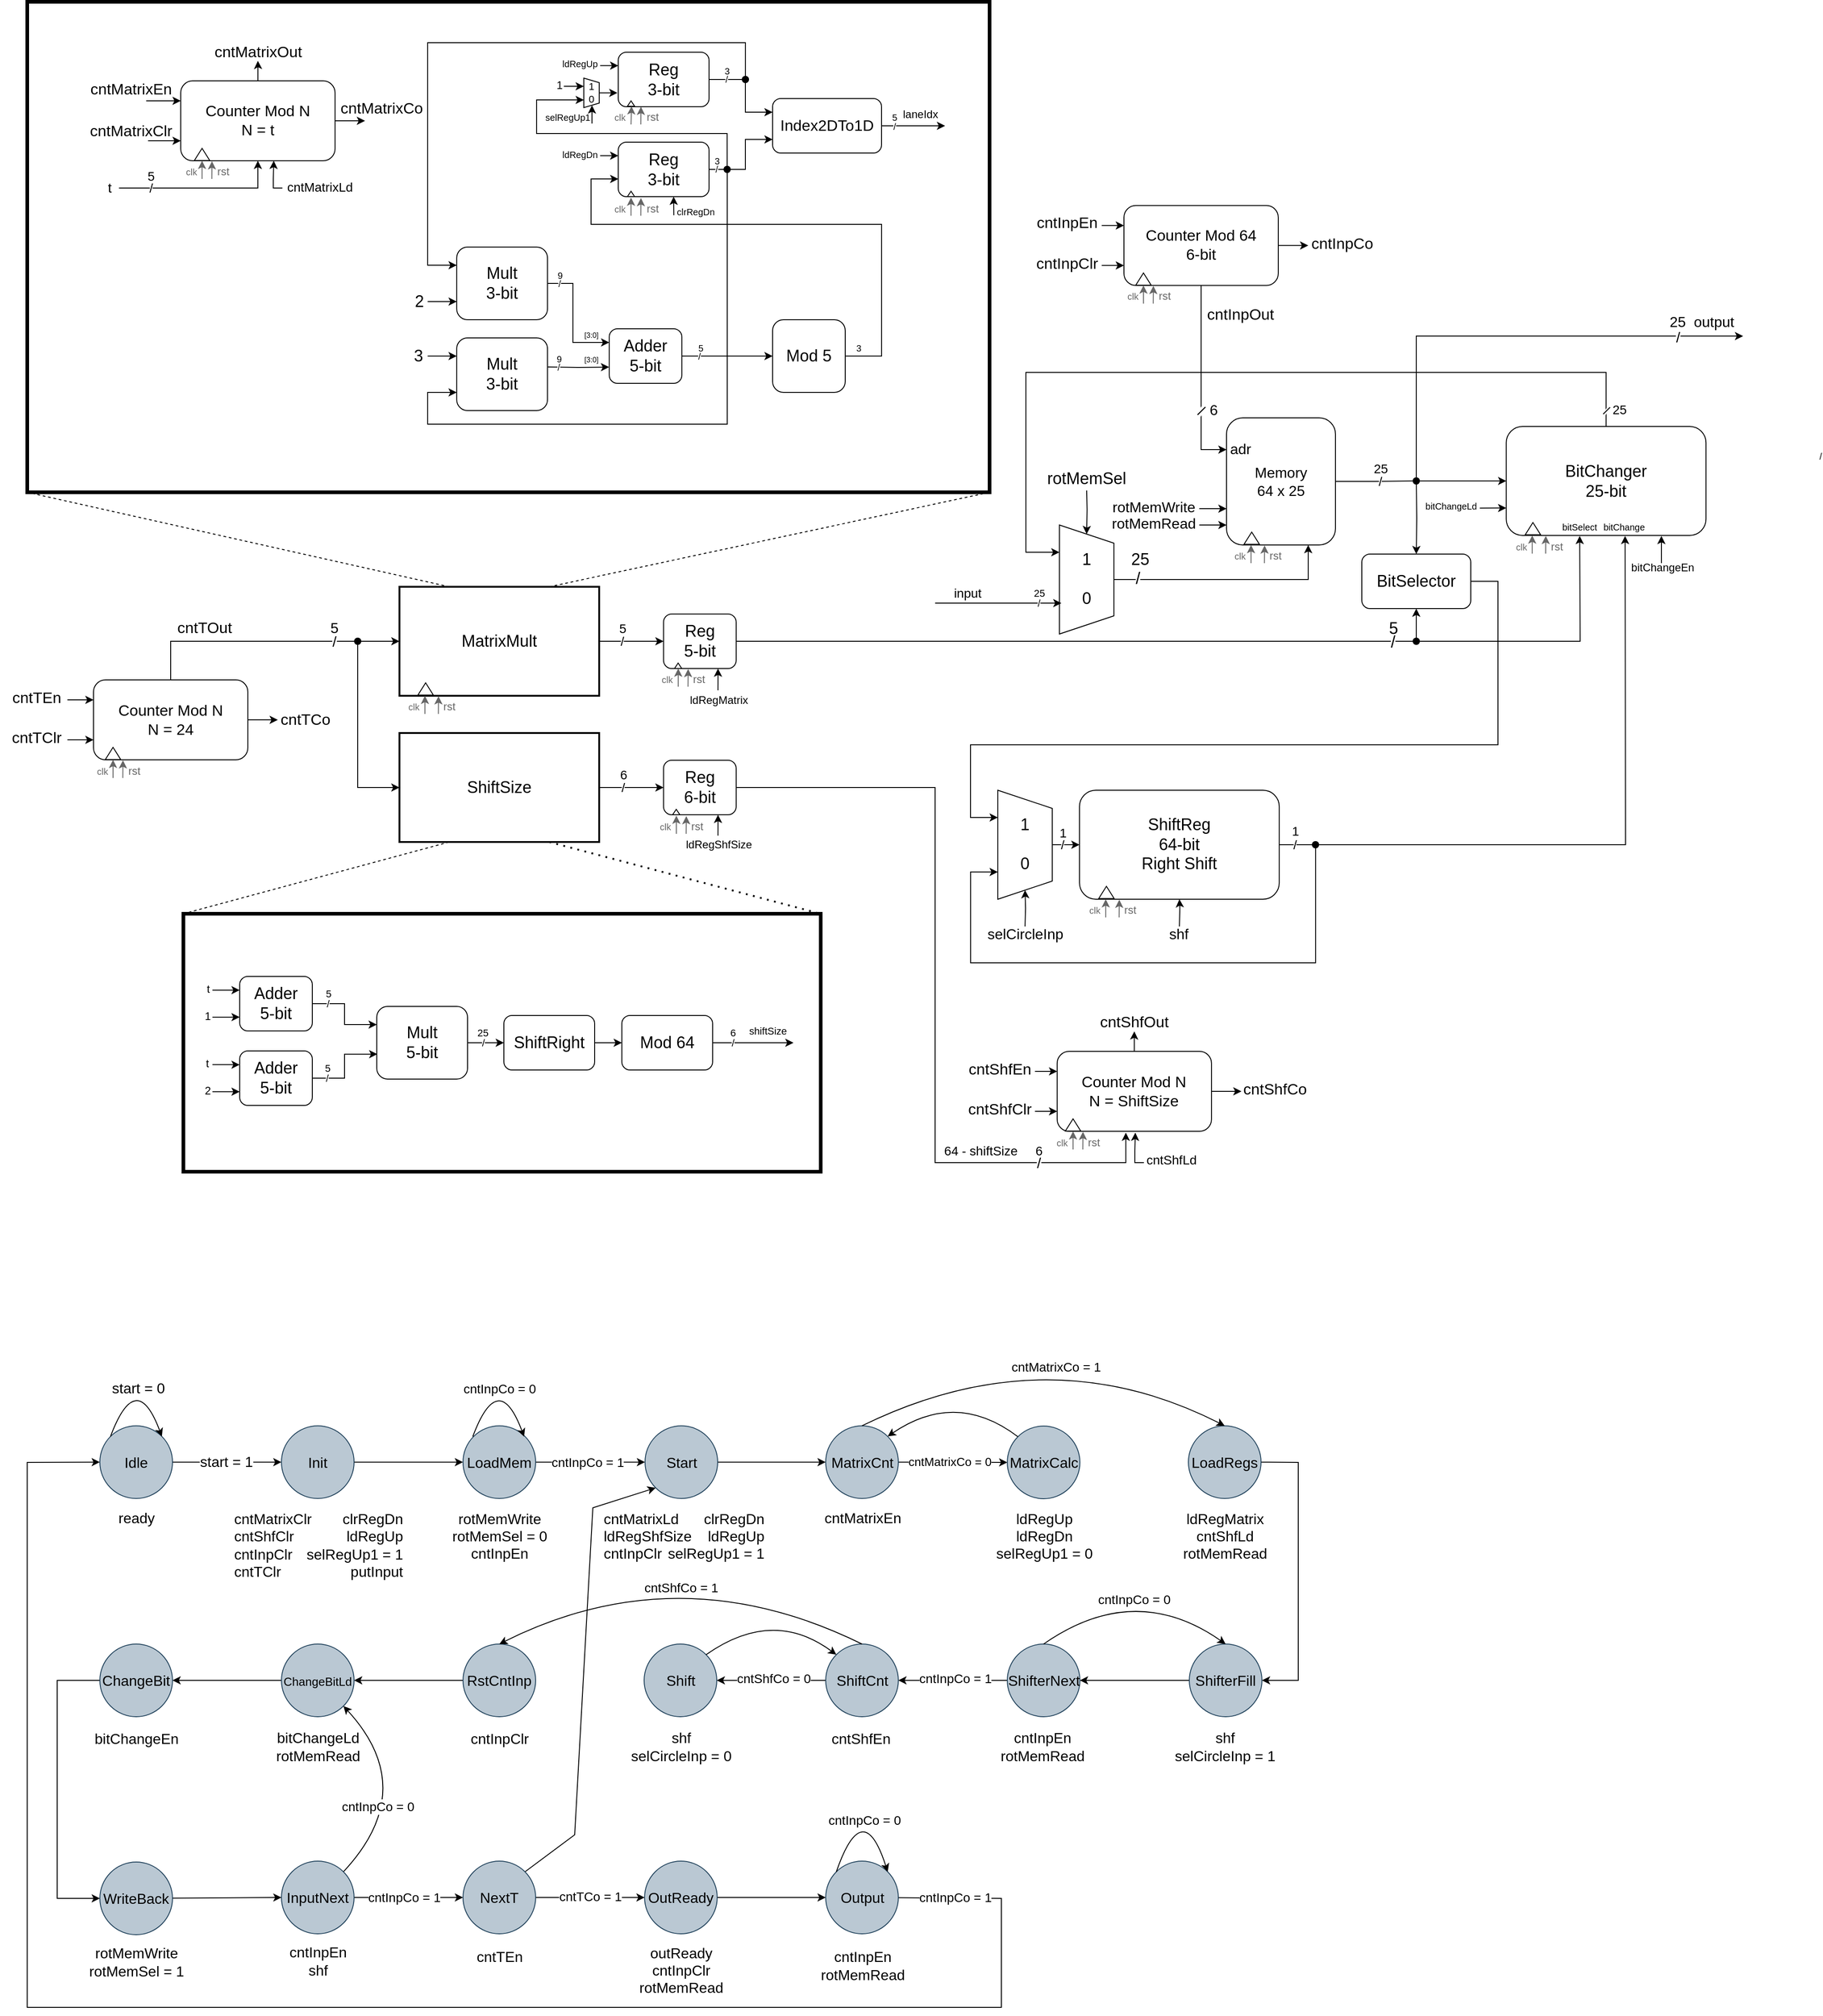 <mxfile version="20.8.15" type="device"><diagram name="Page-1" id="Ip9lohCfEadZ2Dj1-tjW"><mxGraphModel dx="4830" dy="2008" grid="0" gridSize="10" guides="1" tooltips="1" connect="1" arrows="1" fold="1" page="1" pageScale="1" pageWidth="827" pageHeight="1169" math="0" shadow="0"><root><mxCell id="0"/><mxCell id="1" parent="0"/><mxCell id="LhbL7DsVMy7bPJZSlY5W-136" style="edgeStyle=orthogonalEdgeStyle;rounded=0;orthogonalLoop=1;jettySize=auto;html=1;exitX=1;exitY=0.5;exitDx=0;exitDy=0;entryX=0;entryY=0.5;entryDx=0;entryDy=0;fontSize=18;" parent="1" source="LhbL7DsVMy7bPJZSlY5W-65" target="LhbL7DsVMy7bPJZSlY5W-67" edge="1"><mxGeometry relative="1" as="geometry"/></mxCell><mxCell id="gTWGtNJZWnriOHEy_maJ-173" value="/" style="edgeLabel;html=1;align=center;verticalAlign=middle;resizable=0;points=[];fontSize=14;fontColor=#000000;" parent="LhbL7DsVMy7bPJZSlY5W-136" vertex="1" connectable="0"><mxGeometry x="-0.258" y="-2" relative="1" as="geometry"><mxPoint x="-1" y="-2" as="offset"/></mxGeometry></mxCell><mxCell id="LhbL7DsVMy7bPJZSlY5W-65" value="&lt;font style=&quot;font-size: 18px;&quot;&gt;ShiftSize&lt;/font&gt;" style="rounded=0;whiteSpace=wrap;html=1;strokeWidth=2;" parent="1" vertex="1"><mxGeometry x="-1159" y="880" width="220" height="120" as="geometry"/></mxCell><mxCell id="LhbL7DsVMy7bPJZSlY5W-135" style="edgeStyle=orthogonalEdgeStyle;rounded=0;orthogonalLoop=1;jettySize=auto;html=1;exitX=1;exitY=0.5;exitDx=0;exitDy=0;entryX=0;entryY=0.5;entryDx=0;entryDy=0;fontSize=18;" parent="1" source="LhbL7DsVMy7bPJZSlY5W-66" target="LhbL7DsVMy7bPJZSlY5W-71" edge="1"><mxGeometry relative="1" as="geometry"/></mxCell><mxCell id="gTWGtNJZWnriOHEy_maJ-171" value="/" style="edgeLabel;html=1;align=center;verticalAlign=middle;resizable=0;points=[];fontSize=14;fontColor=#000000;" parent="LhbL7DsVMy7bPJZSlY5W-135" vertex="1" connectable="0"><mxGeometry x="-0.307" relative="1" as="geometry"><mxPoint as="offset"/></mxGeometry></mxCell><mxCell id="LhbL7DsVMy7bPJZSlY5W-66" value="&lt;font style=&quot;font-size: 18px;&quot;&gt;MatrixMult&lt;/font&gt;" style="rounded=0;whiteSpace=wrap;html=1;strokeWidth=2;" parent="1" vertex="1"><mxGeometry x="-1159" y="719" width="220" height="120" as="geometry"/></mxCell><mxCell id="gTWGtNJZWnriOHEy_maJ-221" style="edgeStyle=orthogonalEdgeStyle;rounded=0;orthogonalLoop=1;jettySize=auto;html=1;strokeColor=#000000;strokeWidth=1;fontSize=14;fontColor=#000000;entryX=0.445;entryY=1.017;entryDx=0;entryDy=0;entryPerimeter=0;" parent="1" source="LhbL7DsVMy7bPJZSlY5W-67" target="gTWGtNJZWnriOHEy_maJ-187" edge="1"><mxGeometry relative="1" as="geometry"><mxPoint x="-359" y="1353" as="targetPoint"/><Array as="points"><mxPoint x="-569" y="940"/><mxPoint x="-569" y="1353"/><mxPoint x="-359" y="1353"/></Array></mxGeometry></mxCell><mxCell id="iSg36HZ4VrvoovRPmFAu-12" value="/" style="edgeLabel;html=1;align=center;verticalAlign=middle;resizable=0;points=[];fontSize=16;" parent="gTWGtNJZWnriOHEy_maJ-221" vertex="1" connectable="0"><mxGeometry x="0.704" y="-1" relative="1" as="geometry"><mxPoint y="-1" as="offset"/></mxGeometry></mxCell><mxCell id="gTWGtNJZWnriOHEy_maJ-261" style="edgeStyle=orthogonalEdgeStyle;rounded=0;orthogonalLoop=1;jettySize=auto;html=1;exitX=0.75;exitY=1;exitDx=0;exitDy=0;strokeColor=#000000;strokeWidth=1;fontSize=12;fontColor=#000000;entryX=0.75;entryY=1;entryDx=0;entryDy=0;" parent="1" target="LhbL7DsVMy7bPJZSlY5W-67" edge="1"><mxGeometry relative="1" as="geometry"><mxPoint x="-808.143" y="993" as="sourcePoint"/></mxGeometry></mxCell><mxCell id="LhbL7DsVMy7bPJZSlY5W-67" value="&lt;div&gt;Reg&lt;/div&gt;&lt;div&gt;6-bit&lt;br&gt;&lt;/div&gt;" style="rounded=1;whiteSpace=wrap;html=1;fontSize=18;" parent="1" vertex="1"><mxGeometry x="-868.12" y="910" width="80" height="60" as="geometry"/></mxCell><mxCell id="LhbL7DsVMy7bPJZSlY5W-102" style="edgeStyle=orthogonalEdgeStyle;rounded=0;orthogonalLoop=1;jettySize=auto;html=1;entryX=0;entryY=0.25;entryDx=0;entryDy=0;fontSize=18;" parent="1" source="LhbL7DsVMy7bPJZSlY5W-68" target="LhbL7DsVMy7bPJZSlY5W-70" edge="1"><mxGeometry relative="1" as="geometry"><Array as="points"><mxPoint x="-778" y="161"/><mxPoint x="-778" y="197"/></Array></mxGeometry></mxCell><mxCell id="LhbL7DsVMy7bPJZSlY5W-111" style="edgeStyle=orthogonalEdgeStyle;rounded=0;orthogonalLoop=1;jettySize=auto;html=1;fontSize=18;entryX=0;entryY=0.25;entryDx=0;entryDy=0;" parent="1" source="LhbL7DsVMy7bPJZSlY5W-68" target="LhbL7DsVMy7bPJZSlY5W-91" edge="1"><mxGeometry relative="1" as="geometry"><mxPoint x="-1137.94" y="370" as="targetPoint"/><Array as="points"><mxPoint x="-777.94" y="161"/><mxPoint x="-777.94" y="120"/><mxPoint x="-1127.94" y="120"/><mxPoint x="-1127.94" y="365"/></Array></mxGeometry></mxCell><mxCell id="gTWGtNJZWnriOHEy_maJ-116" value="&lt;font style=&quot;font-size: 10px;&quot;&gt;/&lt;/font&gt;" style="edgeLabel;html=1;align=center;verticalAlign=middle;resizable=0;points=[];fontSize=8;fontColor=#000000;" parent="LhbL7DsVMy7bPJZSlY5W-111" vertex="1" connectable="0"><mxGeometry x="-0.958" relative="1" as="geometry"><mxPoint x="4" y="-1" as="offset"/></mxGeometry></mxCell><mxCell id="gTWGtNJZWnriOHEy_maJ-9" style="edgeStyle=orthogonalEdgeStyle;rounded=0;orthogonalLoop=1;jettySize=auto;html=1;exitX=0.25;exitY=1;exitDx=0;exitDy=0;entryX=0.25;entryY=1;entryDx=0;entryDy=0;strokeColor=#666666;" parent="1" target="LhbL7DsVMy7bPJZSlY5W-68" edge="1"><mxGeometry relative="1" as="geometry"><mxPoint x="-893.171" y="210.0" as="sourcePoint"/></mxGeometry></mxCell><mxCell id="gTWGtNJZWnriOHEy_maJ-21" style="edgeStyle=orthogonalEdgeStyle;rounded=0;orthogonalLoop=1;jettySize=auto;html=1;exitX=0;exitY=0.25;exitDx=0;exitDy=0;strokeColor=#000000;strokeWidth=1;fontSize=10;fontColor=#666666;entryX=0;entryY=0.25;entryDx=0;entryDy=0;" parent="1" target="LhbL7DsVMy7bPJZSlY5W-68" edge="1"><mxGeometry relative="1" as="geometry"><mxPoint x="-937.94" y="145.286" as="sourcePoint"/></mxGeometry></mxCell><mxCell id="LhbL7DsVMy7bPJZSlY5W-68" value="&lt;div&gt;Reg&lt;/div&gt;&lt;div&gt;3-bit&lt;br&gt;&lt;/div&gt;" style="rounded=1;whiteSpace=wrap;html=1;fontSize=18;" parent="1" vertex="1"><mxGeometry x="-918" y="130.5" width="100" height="60" as="geometry"/></mxCell><mxCell id="LhbL7DsVMy7bPJZSlY5W-103" style="edgeStyle=orthogonalEdgeStyle;rounded=0;orthogonalLoop=1;jettySize=auto;html=1;fontSize=18;entryX=0;entryY=0.75;entryDx=0;entryDy=0;" parent="1" source="LhbL7DsVMy7bPJZSlY5W-69" target="LhbL7DsVMy7bPJZSlY5W-70" edge="1"><mxGeometry relative="1" as="geometry"><mxPoint x="-778" y="220" as="targetPoint"/><Array as="points"><mxPoint x="-778" y="259"/><mxPoint x="-778" y="227"/></Array></mxGeometry></mxCell><mxCell id="LhbL7DsVMy7bPJZSlY5W-110" style="edgeStyle=orthogonalEdgeStyle;rounded=0;orthogonalLoop=1;jettySize=auto;html=1;fontSize=18;entryX=0;entryY=0.75;entryDx=0;entryDy=0;" parent="1" source="LhbL7DsVMy7bPJZSlY5W-69" target="LhbL7DsVMy7bPJZSlY5W-90" edge="1"><mxGeometry relative="1" as="geometry"><mxPoint x="-1127.94" y="550" as="targetPoint"/><Array as="points"><mxPoint x="-797.94" y="259"/><mxPoint x="-797.94" y="540"/><mxPoint x="-1127.94" y="540"/><mxPoint x="-1127.94" y="505"/></Array></mxGeometry></mxCell><mxCell id="gTWGtNJZWnriOHEy_maJ-128" value="&lt;font style=&quot;font-size: 10px;&quot;&gt;/&lt;/font&gt;" style="edgeLabel;html=1;align=center;verticalAlign=middle;resizable=0;points=[];fontSize=8;fontColor=#000000;" parent="LhbL7DsVMy7bPJZSlY5W-110" vertex="1" connectable="0"><mxGeometry x="-0.98" y="1" relative="1" as="geometry"><mxPoint x="1" as="offset"/></mxGeometry></mxCell><mxCell id="gTWGtNJZWnriOHEy_maJ-23" style="edgeStyle=orthogonalEdgeStyle;rounded=0;orthogonalLoop=1;jettySize=auto;html=1;exitX=0;exitY=0.25;exitDx=0;exitDy=0;strokeColor=#000000;strokeWidth=1;fontSize=8;fontColor=#000000;entryX=0;entryY=0.25;entryDx=0;entryDy=0;" parent="1" target="LhbL7DsVMy7bPJZSlY5W-69" edge="1"><mxGeometry relative="1" as="geometry"><mxPoint x="-937.94" y="244.429" as="sourcePoint"/></mxGeometry></mxCell><mxCell id="ng9OciTssnNECxJhTkMw-14" style="edgeStyle=orthogonalEdgeStyle;rounded=0;orthogonalLoop=1;jettySize=auto;html=1;exitX=0.75;exitY=1;exitDx=0;exitDy=0;entryX=0.75;entryY=1;entryDx=0;entryDy=0;" parent="1" edge="1"><mxGeometry relative="1" as="geometry"><mxPoint x="-857" y="289.5" as="targetPoint"/><mxPoint x="-856.805" y="310" as="sourcePoint"/></mxGeometry></mxCell><mxCell id="LhbL7DsVMy7bPJZSlY5W-69" value="&lt;div&gt;Reg&lt;/div&gt;&lt;div&gt;3-bit&lt;br&gt;&lt;/div&gt;" style="rounded=1;whiteSpace=wrap;html=1;fontSize=18;" parent="1" vertex="1"><mxGeometry x="-918" y="229.5" width="100" height="60" as="geometry"/></mxCell><mxCell id="LhbL7DsVMy7bPJZSlY5W-104" style="edgeStyle=orthogonalEdgeStyle;rounded=0;orthogonalLoop=1;jettySize=auto;html=1;fontSize=18;" parent="1" source="LhbL7DsVMy7bPJZSlY5W-70" edge="1"><mxGeometry relative="1" as="geometry"><mxPoint x="-558" y="211.5" as="targetPoint"/></mxGeometry></mxCell><mxCell id="68OheHr5AejVOVQypPWi-1234" value="/" style="edgeLabel;html=1;align=center;verticalAlign=middle;resizable=0;points=[];fontSize=10;" parent="LhbL7DsVMy7bPJZSlY5W-104" vertex="1" connectable="0"><mxGeometry x="-0.328" relative="1" as="geometry"><mxPoint x="-10" as="offset"/></mxGeometry></mxCell><mxCell id="LhbL7DsVMy7bPJZSlY5W-70" value="Index2DTo1D" style="rounded=1;whiteSpace=wrap;html=1;fontSize=17;fontColor=#000000;" parent="1" vertex="1"><mxGeometry x="-748" y="181.5" width="120" height="60" as="geometry"/></mxCell><mxCell id="LhbL7DsVMy7bPJZSlY5W-148" style="edgeStyle=orthogonalEdgeStyle;rounded=0;orthogonalLoop=1;jettySize=auto;html=1;entryX=0.5;entryY=1;entryDx=0;entryDy=0;fontSize=18;exitX=1;exitY=0.5;exitDx=0;exitDy=0;" parent="1" source="LhbL7DsVMy7bPJZSlY5W-71" target="LhbL7DsVMy7bPJZSlY5W-147" edge="1"><mxGeometry relative="1" as="geometry"><mxPoint x="-609.0" y="779" as="sourcePoint"/></mxGeometry></mxCell><mxCell id="68OheHr5AejVOVQypPWi-1204" value="/" style="edgeLabel;html=1;align=center;verticalAlign=middle;resizable=0;points=[];fontSize=18;" parent="LhbL7DsVMy7bPJZSlY5W-148" vertex="1" connectable="0"><mxGeometry x="0.842" y="-2" relative="1" as="geometry"><mxPoint y="-1" as="offset"/></mxGeometry></mxCell><mxCell id="gTWGtNJZWnriOHEy_maJ-259" style="edgeStyle=orthogonalEdgeStyle;rounded=0;orthogonalLoop=1;jettySize=auto;html=1;exitX=0.75;exitY=1;exitDx=0;exitDy=0;strokeColor=#000000;strokeWidth=1;fontSize=15;fontColor=#000000;entryX=0.75;entryY=1;entryDx=0;entryDy=0;" parent="1" target="LhbL7DsVMy7bPJZSlY5W-71" edge="1"><mxGeometry relative="1" as="geometry"><mxPoint x="-808.143" y="833" as="sourcePoint"/></mxGeometry></mxCell><mxCell id="LhbL7DsVMy7bPJZSlY5W-71" value="&lt;div&gt;Reg&lt;/div&gt;&lt;div&gt;5-bit&lt;br&gt;&lt;/div&gt;" style="rounded=1;whiteSpace=wrap;html=1;fontSize=18;" parent="1" vertex="1"><mxGeometry x="-868.12" y="749" width="80" height="60" as="geometry"/></mxCell><mxCell id="gTWGtNJZWnriOHEy_maJ-139" style="edgeStyle=orthogonalEdgeStyle;rounded=0;orthogonalLoop=1;jettySize=auto;html=1;strokeColor=#000000;strokeWidth=1;fontSize=8;fontColor=#000000;" parent="1" source="LhbL7DsVMy7bPJZSlY5W-74" edge="1"><mxGeometry relative="1" as="geometry"><mxPoint x="-1314.94" y="140" as="targetPoint"/></mxGeometry></mxCell><mxCell id="gTWGtNJZWnriOHEy_maJ-140" style="edgeStyle=orthogonalEdgeStyle;rounded=0;orthogonalLoop=1;jettySize=auto;html=1;strokeColor=#000000;strokeWidth=1;fontSize=8;fontColor=#000000;" parent="1" source="LhbL7DsVMy7bPJZSlY5W-74" edge="1"><mxGeometry relative="1" as="geometry"><mxPoint x="-1196.94" y="206.0" as="targetPoint"/></mxGeometry></mxCell><mxCell id="gTWGtNJZWnriOHEy_maJ-208" style="edgeStyle=orthogonalEdgeStyle;rounded=0;orthogonalLoop=1;jettySize=auto;html=1;strokeColor=#000000;strokeWidth=1;fontSize=14;fontColor=#000000;" parent="1" target="LhbL7DsVMy7bPJZSlY5W-74" edge="1"><mxGeometry relative="1" as="geometry"><mxPoint x="-1467.94" y="280" as="sourcePoint"/><Array as="points"><mxPoint x="-1314.94" y="270"/><mxPoint x="-1314.94" y="270"/></Array></mxGeometry></mxCell><mxCell id="iSg36HZ4VrvoovRPmFAu-14" value="/" style="edgeLabel;html=1;align=center;verticalAlign=middle;resizable=0;points=[];fontSize=14;" parent="gTWGtNJZWnriOHEy_maJ-208" vertex="1" connectable="0"><mxGeometry x="-0.625" relative="1" as="geometry"><mxPoint as="offset"/></mxGeometry></mxCell><mxCell id="gTWGtNJZWnriOHEy_maJ-215" style="edgeStyle=orthogonalEdgeStyle;rounded=0;orthogonalLoop=1;jettySize=auto;html=1;strokeColor=#000000;strokeWidth=1;fontSize=14;fontColor=#000000;entryX=0.75;entryY=1;entryDx=0;entryDy=0;" parent="1" edge="1"><mxGeometry relative="1" as="geometry"><mxPoint x="-1297.44" y="250" as="targetPoint"/><mxPoint x="-1287.94" y="280" as="sourcePoint"/><Array as="points"><mxPoint x="-1297.94" y="270"/><mxPoint x="-1296.94" y="270"/></Array></mxGeometry></mxCell><mxCell id="LhbL7DsVMy7bPJZSlY5W-74" value="&lt;div&gt;Counter Mod N&lt;/div&gt;&lt;div&gt;N = t&lt;br&gt;&lt;/div&gt;" style="rounded=1;whiteSpace=wrap;html=1;fontSize=17;fontColor=#000000;" parent="1" vertex="1"><mxGeometry x="-1399.94" y="162" width="170" height="88" as="geometry"/></mxCell><mxCell id="LhbL7DsVMy7bPJZSlY5W-75" value="" style="triangle;whiteSpace=wrap;html=1;fontSize=17;fontColor=#000000;rotation=-90;" parent="1" vertex="1"><mxGeometry x="-1383.15" y="234.5" width="13.42" height="17" as="geometry"/></mxCell><mxCell id="LhbL7DsVMy7bPJZSlY5W-82" value="" style="endArrow=classic;html=1;rounded=0;fontSize=17;fontColor=#000000;entryX=0;entryY=0.25;entryDx=0;entryDy=0;" parent="1" target="LhbL7DsVMy7bPJZSlY5W-74" edge="1"><mxGeometry width="50" height="50" relative="1" as="geometry"><mxPoint x="-1437.94" y="184" as="sourcePoint"/><mxPoint x="-1138.94" y="227" as="targetPoint"/></mxGeometry></mxCell><mxCell id="LhbL7DsVMy7bPJZSlY5W-83" value="" style="endArrow=classic;html=1;rounded=0;fontSize=17;fontColor=#000000;entryX=0;entryY=0.75;entryDx=0;entryDy=0;" parent="1" target="LhbL7DsVMy7bPJZSlY5W-74" edge="1"><mxGeometry width="50" height="50" relative="1" as="geometry"><mxPoint x="-1435.94" y="228" as="sourcePoint"/><mxPoint x="-1138.94" y="227" as="targetPoint"/></mxGeometry></mxCell><mxCell id="LhbL7DsVMy7bPJZSlY5W-84" value="cntMatrixEn" style="text;html=1;align=center;verticalAlign=middle;resizable=0;points=[];autosize=1;strokeColor=none;fillColor=none;fontSize=17;fontColor=#000000;" parent="1" vertex="1"><mxGeometry x="-1509.94" y="156.5" width="110" height="30" as="geometry"/></mxCell><mxCell id="LhbL7DsVMy7bPJZSlY5W-86" value="cntMatrixOut" style="text;html=1;align=center;verticalAlign=middle;resizable=0;points=[];autosize=1;strokeColor=none;fillColor=none;fontSize=17;fontColor=#000000;" parent="1" vertex="1"><mxGeometry x="-1374.94" y="115.5" width="120" height="30" as="geometry"/></mxCell><mxCell id="LhbL7DsVMy7bPJZSlY5W-87" value="cntMatrixCo" style="text;html=1;align=center;verticalAlign=middle;resizable=0;points=[];autosize=1;strokeColor=none;fillColor=none;fontSize=17;fontColor=#000000;" parent="1" vertex="1"><mxGeometry x="-1233.94" y="178" width="110" height="30" as="geometry"/></mxCell><mxCell id="LhbL7DsVMy7bPJZSlY5W-114" style="edgeStyle=orthogonalEdgeStyle;rounded=0;orthogonalLoop=1;jettySize=auto;html=1;fontSize=18;entryX=0;entryY=0.25;entryDx=0;entryDy=0;" parent="1" target="LhbL7DsVMy7bPJZSlY5W-90" edge="1"><mxGeometry relative="1" as="geometry"><mxPoint x="-1127.94" y="465" as="sourcePoint"/><Array as="points"><mxPoint x="-1127.94" y="465"/><mxPoint x="-1127.94" y="465"/></Array></mxGeometry></mxCell><mxCell id="LhbL7DsVMy7bPJZSlY5W-124" style="edgeStyle=orthogonalEdgeStyle;rounded=0;orthogonalLoop=1;jettySize=auto;html=1;exitX=1;exitY=0.25;exitDx=0;exitDy=0;fontSize=18;entryX=-0.002;entryY=0.703;entryDx=0;entryDy=0;entryPerimeter=0;" parent="1" target="LhbL7DsVMy7bPJZSlY5W-92" edge="1"><mxGeometry relative="1" as="geometry"><mxPoint x="-995.94" y="477" as="sourcePoint"/><mxPoint x="-937.94" y="477" as="targetPoint"/></mxGeometry></mxCell><mxCell id="gTWGtNJZWnriOHEy_maJ-120" value="&lt;font style=&quot;font-size: 10px;&quot;&gt;/&lt;/font&gt;" style="edgeLabel;html=1;align=center;verticalAlign=middle;resizable=0;points=[];fontSize=8;fontColor=#000000;" parent="LhbL7DsVMy7bPJZSlY5W-124" vertex="1" connectable="0"><mxGeometry x="-0.741" y="-1" relative="1" as="geometry"><mxPoint x="3" y="-1" as="offset"/></mxGeometry></mxCell><mxCell id="LhbL7DsVMy7bPJZSlY5W-90" value="&lt;div&gt;Mult&lt;/div&gt;&lt;div&gt;3-bit&lt;br&gt;&lt;/div&gt;" style="rounded=1;whiteSpace=wrap;html=1;fontSize=18;" parent="1" vertex="1"><mxGeometry x="-1095.94" y="445" width="100" height="80" as="geometry"/></mxCell><mxCell id="LhbL7DsVMy7bPJZSlY5W-93" style="edgeStyle=orthogonalEdgeStyle;rounded=0;orthogonalLoop=1;jettySize=auto;html=1;fontSize=18;entryX=0;entryY=0.25;entryDx=0;entryDy=0;" parent="1" source="LhbL7DsVMy7bPJZSlY5W-91" target="LhbL7DsVMy7bPJZSlY5W-92" edge="1"><mxGeometry relative="1" as="geometry"><mxPoint x="-954.94" y="455" as="targetPoint"/><Array as="points"><mxPoint x="-967.94" y="385"/><mxPoint x="-967.94" y="450"/></Array></mxGeometry></mxCell><mxCell id="gTWGtNJZWnriOHEy_maJ-118" value="&lt;font style=&quot;font-size: 10px;&quot;&gt;/&lt;/font&gt;" style="edgeLabel;html=1;align=center;verticalAlign=middle;resizable=0;points=[];fontSize=8;fontColor=#000000;" parent="LhbL7DsVMy7bPJZSlY5W-93" vertex="1" connectable="0"><mxGeometry x="-0.87" relative="1" as="geometry"><mxPoint x="4" as="offset"/></mxGeometry></mxCell><mxCell id="LhbL7DsVMy7bPJZSlY5W-116" style="edgeStyle=orthogonalEdgeStyle;rounded=0;orthogonalLoop=1;jettySize=auto;html=1;fontSize=18;entryX=0;entryY=0.75;entryDx=0;entryDy=0;" parent="1" target="LhbL7DsVMy7bPJZSlY5W-91" edge="1"><mxGeometry relative="1" as="geometry"><mxPoint x="-1127.94" y="405" as="sourcePoint"/></mxGeometry></mxCell><mxCell id="LhbL7DsVMy7bPJZSlY5W-91" value="&lt;div&gt;Mult&lt;/div&gt;&lt;div&gt;3-bit&lt;br&gt;&lt;/div&gt;" style="rounded=1;whiteSpace=wrap;html=1;fontSize=18;" parent="1" vertex="1"><mxGeometry x="-1095.94" y="345" width="100" height="80" as="geometry"/></mxCell><mxCell id="LhbL7DsVMy7bPJZSlY5W-99" style="edgeStyle=orthogonalEdgeStyle;rounded=0;orthogonalLoop=1;jettySize=auto;html=1;entryX=0;entryY=0.5;entryDx=0;entryDy=0;fontSize=18;" parent="1" source="LhbL7DsVMy7bPJZSlY5W-92" target="LhbL7DsVMy7bPJZSlY5W-95" edge="1"><mxGeometry relative="1" as="geometry"/></mxCell><mxCell id="gTWGtNJZWnriOHEy_maJ-124" value="&lt;font style=&quot;font-size: 10px;&quot;&gt;/&lt;/font&gt;" style="edgeLabel;html=1;align=center;verticalAlign=middle;resizable=0;points=[];fontSize=8;fontColor=#000000;" parent="LhbL7DsVMy7bPJZSlY5W-99" vertex="1" connectable="0"><mxGeometry x="-0.716" y="-1" relative="1" as="geometry"><mxPoint x="5" y="-1" as="offset"/></mxGeometry></mxCell><mxCell id="LhbL7DsVMy7bPJZSlY5W-92" value="&lt;div&gt;Adder&lt;/div&gt;&lt;div&gt;5-bit&lt;br&gt;&lt;/div&gt;" style="rounded=1;whiteSpace=wrap;html=1;fontSize=18;" parent="1" vertex="1"><mxGeometry x="-927.94" y="435" width="80" height="60" as="geometry"/></mxCell><mxCell id="gTWGtNJZWnriOHEy_maJ-241" style="edgeStyle=orthogonalEdgeStyle;rounded=0;orthogonalLoop=1;jettySize=auto;html=1;strokeColor=#000000;strokeWidth=1;fontSize=15;fontColor=#000000;entryX=0.001;entryY=0.675;entryDx=0;entryDy=0;entryPerimeter=0;" parent="1" source="LhbL7DsVMy7bPJZSlY5W-95" target="LhbL7DsVMy7bPJZSlY5W-69" edge="1"><mxGeometry relative="1" as="geometry"><mxPoint x="-947.94" y="270" as="targetPoint"/><Array as="points"><mxPoint x="-627.94" y="465"/><mxPoint x="-627.94" y="320"/><mxPoint x="-947.94" y="320"/><mxPoint x="-947.94" y="270"/></Array></mxGeometry></mxCell><mxCell id="68OheHr5AejVOVQypPWi-1233" value="/" style="edgeLabel;html=1;align=center;verticalAlign=middle;resizable=0;points=[];fontSize=10;" parent="gTWGtNJZWnriOHEy_maJ-241" vertex="1" connectable="0"><mxGeometry x="-0.952" relative="1" as="geometry"><mxPoint x="1060" y="110" as="offset"/></mxGeometry></mxCell><mxCell id="LhbL7DsVMy7bPJZSlY5W-95" value="Mod 5" style="rounded=1;whiteSpace=wrap;html=1;fontSize=18;" parent="1" vertex="1"><mxGeometry x="-748" y="425" width="80" height="80" as="geometry"/></mxCell><mxCell id="LhbL7DsVMy7bPJZSlY5W-117" value="2" style="text;html=1;strokeColor=none;fillColor=none;align=center;verticalAlign=middle;whiteSpace=wrap;rounded=0;fontSize=18;" parent="1" vertex="1"><mxGeometry x="-1146.94" y="390" width="20" height="30" as="geometry"/></mxCell><mxCell id="LhbL7DsVMy7bPJZSlY5W-118" value="3" style="text;html=1;strokeColor=none;fillColor=none;align=center;verticalAlign=middle;whiteSpace=wrap;rounded=0;fontSize=18;" parent="1" vertex="1"><mxGeometry x="-1147.94" y="450" width="20" height="30" as="geometry"/></mxCell><mxCell id="LhbL7DsVMy7bPJZSlY5W-129" style="edgeStyle=orthogonalEdgeStyle;rounded=0;orthogonalLoop=1;jettySize=auto;html=1;entryX=0;entryY=0.25;entryDx=0;entryDy=0;fontSize=18;" parent="1" source="LhbL7DsVMy7bPJZSlY5W-125" target="LhbL7DsVMy7bPJZSlY5W-128" edge="1"><mxGeometry relative="1" as="geometry"/></mxCell><mxCell id="gTWGtNJZWnriOHEy_maJ-159" value="/" style="edgeLabel;html=1;align=center;verticalAlign=middle;resizable=0;points=[];fontSize=11;fontColor=#000000;" parent="LhbL7DsVMy7bPJZSlY5W-129" vertex="1" connectable="0"><mxGeometry x="-0.711" y="-1" relative="1" as="geometry"><mxPoint x="3" y="-1" as="offset"/></mxGeometry></mxCell><mxCell id="ng9OciTssnNECxJhTkMw-3" style="edgeStyle=orthogonalEdgeStyle;rounded=0;orthogonalLoop=1;jettySize=auto;html=1;exitX=0;exitY=0.25;exitDx=0;exitDy=0;entryX=0;entryY=0.25;entryDx=0;entryDy=0;" parent="1" target="LhbL7DsVMy7bPJZSlY5W-125" edge="1"><mxGeometry relative="1" as="geometry"><mxPoint x="-1365" y="1163.103" as="sourcePoint"/></mxGeometry></mxCell><mxCell id="ng9OciTssnNECxJhTkMw-4" style="edgeStyle=orthogonalEdgeStyle;rounded=0;orthogonalLoop=1;jettySize=auto;html=1;exitX=0;exitY=0.75;exitDx=0;exitDy=0;entryX=0;entryY=0.75;entryDx=0;entryDy=0;" parent="1" target="LhbL7DsVMy7bPJZSlY5W-125" edge="1"><mxGeometry relative="1" as="geometry"><mxPoint x="-1365" y="1192.846" as="sourcePoint"/></mxGeometry></mxCell><mxCell id="LhbL7DsVMy7bPJZSlY5W-125" value="&lt;div&gt;Adder&lt;/div&gt;&lt;div&gt;5-bit&lt;br&gt;&lt;/div&gt;" style="rounded=1;whiteSpace=wrap;html=1;fontSize=18;" parent="1" vertex="1"><mxGeometry x="-1335" y="1148" width="80" height="60" as="geometry"/></mxCell><mxCell id="LhbL7DsVMy7bPJZSlY5W-130" style="edgeStyle=orthogonalEdgeStyle;rounded=0;orthogonalLoop=1;jettySize=auto;html=1;entryX=0.006;entryY=0.657;entryDx=0;entryDy=0;entryPerimeter=0;fontSize=18;" parent="1" source="LhbL7DsVMy7bPJZSlY5W-126" target="LhbL7DsVMy7bPJZSlY5W-128" edge="1"><mxGeometry relative="1" as="geometry"/></mxCell><mxCell id="gTWGtNJZWnriOHEy_maJ-160" value="/" style="edgeLabel;html=1;align=center;verticalAlign=middle;resizable=0;points=[];fontSize=11;fontColor=#000000;" parent="LhbL7DsVMy7bPJZSlY5W-130" vertex="1" connectable="0"><mxGeometry x="-0.78" y="-1" relative="1" as="geometry"><mxPoint x="5" y="-1" as="offset"/></mxGeometry></mxCell><mxCell id="ng9OciTssnNECxJhTkMw-5" style="edgeStyle=orthogonalEdgeStyle;rounded=0;orthogonalLoop=1;jettySize=auto;html=1;exitX=0;exitY=0.25;exitDx=0;exitDy=0;entryX=0;entryY=0.25;entryDx=0;entryDy=0;" parent="1" target="LhbL7DsVMy7bPJZSlY5W-126" edge="1"><mxGeometry relative="1" as="geometry"><mxPoint x="-1365" y="1245.154" as="sourcePoint"/></mxGeometry></mxCell><mxCell id="ng9OciTssnNECxJhTkMw-6" style="edgeStyle=orthogonalEdgeStyle;rounded=0;orthogonalLoop=1;jettySize=auto;html=1;exitX=0;exitY=0.75;exitDx=0;exitDy=0;entryX=0;entryY=0.75;entryDx=0;entryDy=0;" parent="1" target="LhbL7DsVMy7bPJZSlY5W-126" edge="1"><mxGeometry relative="1" as="geometry"><mxPoint x="-1365" y="1274.897" as="sourcePoint"/></mxGeometry></mxCell><mxCell id="LhbL7DsVMy7bPJZSlY5W-126" value="&lt;div&gt;Adder&lt;/div&gt;&lt;div&gt;5-bit&lt;br&gt;&lt;/div&gt;" style="rounded=1;whiteSpace=wrap;html=1;fontSize=18;" parent="1" vertex="1"><mxGeometry x="-1335" y="1230" width="80" height="60" as="geometry"/></mxCell><mxCell id="LhbL7DsVMy7bPJZSlY5W-133" style="edgeStyle=orthogonalEdgeStyle;rounded=0;orthogonalLoop=1;jettySize=auto;html=1;entryX=0;entryY=0.5;entryDx=0;entryDy=0;fontSize=18;" parent="1" source="LhbL7DsVMy7bPJZSlY5W-127" target="LhbL7DsVMy7bPJZSlY5W-132" edge="1"><mxGeometry relative="1" as="geometry"/></mxCell><mxCell id="LhbL7DsVMy7bPJZSlY5W-127" value="ShiftRight" style="rounded=1;whiteSpace=wrap;html=1;fontSize=18;" parent="1" vertex="1"><mxGeometry x="-1044" y="1191" width="100" height="60" as="geometry"/></mxCell><mxCell id="LhbL7DsVMy7bPJZSlY5W-131" style="edgeStyle=orthogonalEdgeStyle;rounded=0;orthogonalLoop=1;jettySize=auto;html=1;entryX=0;entryY=0.5;entryDx=0;entryDy=0;fontSize=18;" parent="1" source="LhbL7DsVMy7bPJZSlY5W-128" target="LhbL7DsVMy7bPJZSlY5W-127" edge="1"><mxGeometry relative="1" as="geometry"/></mxCell><mxCell id="gTWGtNJZWnriOHEy_maJ-163" value="/" style="edgeLabel;html=1;align=center;verticalAlign=middle;resizable=0;points=[];fontSize=11;fontColor=#000000;" parent="LhbL7DsVMy7bPJZSlY5W-131" vertex="1" connectable="0"><mxGeometry x="-0.183" relative="1" as="geometry"><mxPoint as="offset"/></mxGeometry></mxCell><mxCell id="LhbL7DsVMy7bPJZSlY5W-128" value="&lt;div&gt;Mult&lt;/div&gt;&lt;div&gt;5-bit&lt;br&gt;&lt;/div&gt;" style="rounded=1;whiteSpace=wrap;html=1;fontSize=18;" parent="1" vertex="1"><mxGeometry x="-1184" y="1181" width="100" height="80" as="geometry"/></mxCell><mxCell id="LhbL7DsVMy7bPJZSlY5W-134" style="edgeStyle=orthogonalEdgeStyle;rounded=0;orthogonalLoop=1;jettySize=auto;html=1;fontSize=18;" parent="1" source="LhbL7DsVMy7bPJZSlY5W-132" edge="1"><mxGeometry relative="1" as="geometry"><mxPoint x="-725" y="1221" as="targetPoint"/></mxGeometry></mxCell><mxCell id="gTWGtNJZWnriOHEy_maJ-165" value="/" style="edgeLabel;html=1;align=center;verticalAlign=middle;resizable=0;points=[];fontSize=11;fontColor=#000000;" parent="LhbL7DsVMy7bPJZSlY5W-134" vertex="1" connectable="0"><mxGeometry x="-0.281" relative="1" as="geometry"><mxPoint x="-10" as="offset"/></mxGeometry></mxCell><mxCell id="LhbL7DsVMy7bPJZSlY5W-132" value="Mod 64" style="rounded=1;whiteSpace=wrap;html=1;fontSize=18;" parent="1" vertex="1"><mxGeometry x="-914.06" y="1191" width="100" height="60" as="geometry"/></mxCell><mxCell id="68OheHr5AejVOVQypPWi-1201" style="edgeStyle=orthogonalEdgeStyle;rounded=0;orthogonalLoop=1;jettySize=auto;html=1;fontSize=18;startArrow=none;startFill=0;elbow=vertical;entryX=0.25;entryY=1;entryDx=0;entryDy=0;" parent="1" source="LhbL7DsVMy7bPJZSlY5W-137" target="68OheHr5AejVOVQypPWi-1170" edge="1"><mxGeometry relative="1" as="geometry"><mxPoint x="-469" y="683" as="targetPoint"/><Array as="points"><mxPoint x="170" y="483"/><mxPoint x="-469" y="483"/><mxPoint x="-469" y="681"/></Array></mxGeometry></mxCell><mxCell id="68OheHr5AejVOVQypPWi-1222" value="&lt;font style=&quot;font-size: 14px;&quot;&gt;/&lt;/font&gt;" style="edgeLabel;html=1;align=center;verticalAlign=middle;resizable=0;points=[];fontSize=12;rotation=30;" parent="68OheHr5AejVOVQypPWi-1201" vertex="1" connectable="0"><mxGeometry x="-0.963" relative="1" as="geometry"><mxPoint as="offset"/></mxGeometry></mxCell><mxCell id="iSg36HZ4VrvoovRPmFAu-2" style="edgeStyle=orthogonalEdgeStyle;rounded=0;orthogonalLoop=1;jettySize=auto;html=1;exitX=0;exitY=0.75;exitDx=0;exitDy=0;entryX=0;entryY=0.75;entryDx=0;entryDy=0;" parent="1" target="LhbL7DsVMy7bPJZSlY5W-137" edge="1"><mxGeometry relative="1" as="geometry"><mxPoint x="31" y="632.333" as="sourcePoint"/></mxGeometry></mxCell><mxCell id="LhbL7DsVMy7bPJZSlY5W-137" value="&lt;div&gt;&lt;font style=&quot;font-size: 18px;&quot;&gt;BitChanger&lt;br&gt;&lt;/font&gt;&lt;/div&gt;&lt;div&gt;&lt;font style=&quot;font-size: 18px;&quot;&gt;25-bit&lt;br&gt;&lt;/font&gt;&lt;/div&gt;" style="rounded=1;whiteSpace=wrap;html=1;" parent="1" vertex="1"><mxGeometry x="60.12" y="542.5" width="220" height="120" as="geometry"/></mxCell><mxCell id="LhbL7DsVMy7bPJZSlY5W-151" style="edgeStyle=orthogonalEdgeStyle;rounded=0;orthogonalLoop=1;jettySize=auto;html=1;fontSize=18;entryX=0.75;entryY=1;entryDx=0;entryDy=0;" parent="1" source="LhbL7DsVMy7bPJZSlY5W-138" target="LhbL7DsVMy7bPJZSlY5W-140" edge="1"><mxGeometry relative="1" as="geometry"><mxPoint x="-529.88" y="1023" as="targetPoint"/><Array as="points"><mxPoint x="-149.88" y="1003"/><mxPoint x="-149.88" y="1133"/><mxPoint x="-529.88" y="1133"/><mxPoint x="-529.88" y="1033"/></Array></mxGeometry></mxCell><mxCell id="68OheHr5AejVOVQypPWi-1150" value="&lt;font style=&quot;font-size: 14px;&quot;&gt;/&lt;/font&gt;" style="edgeLabel;html=1;align=center;verticalAlign=middle;resizable=0;points=[];" parent="LhbL7DsVMy7bPJZSlY5W-151" vertex="1" connectable="0"><mxGeometry x="-0.969" relative="1" as="geometry"><mxPoint x="6" as="offset"/></mxGeometry></mxCell><mxCell id="gTWGtNJZWnriOHEy_maJ-294" style="edgeStyle=orthogonalEdgeStyle;rounded=0;orthogonalLoop=1;jettySize=auto;html=1;strokeColor=#000000;strokeWidth=1;fontSize=12;fontColor=#000000;" parent="1" target="LhbL7DsVMy7bPJZSlY5W-138" edge="1"><mxGeometry relative="1" as="geometry"><mxPoint x="-299.94" y="1093" as="sourcePoint"/></mxGeometry></mxCell><mxCell id="LhbL7DsVMy7bPJZSlY5W-138" value="&lt;div style=&quot;font-size: 18px;&quot;&gt;&lt;font style=&quot;font-size: 18px;&quot;&gt;ShiftReg&lt;/font&gt;&lt;/div&gt;&lt;div style=&quot;font-size: 18px;&quot;&gt;&lt;font style=&quot;font-size: 18px;&quot;&gt;64-bit&lt;br&gt;&lt;/font&gt;&lt;/div&gt;&lt;div style=&quot;font-size: 18px;&quot;&gt;&lt;font style=&quot;font-size: 18px;&quot;&gt;Right Shift&lt;br&gt;&lt;/font&gt;&lt;/div&gt;" style="rounded=1;whiteSpace=wrap;html=1;" parent="1" vertex="1"><mxGeometry x="-409.94" y="943" width="220" height="120" as="geometry"/></mxCell><mxCell id="LhbL7DsVMy7bPJZSlY5W-189" style="edgeStyle=orthogonalEdgeStyle;rounded=0;orthogonalLoop=1;jettySize=auto;html=1;entryX=0;entryY=0.5;entryDx=0;entryDy=0;fontSize=18;" parent="1" source="LhbL7DsVMy7bPJZSlY5W-140" target="LhbL7DsVMy7bPJZSlY5W-138" edge="1"><mxGeometry relative="1" as="geometry"/></mxCell><mxCell id="gTWGtNJZWnriOHEy_maJ-179" value="/" style="edgeLabel;html=1;align=center;verticalAlign=middle;resizable=0;points=[];fontSize=14;fontColor=#000000;" parent="LhbL7DsVMy7bPJZSlY5W-189" vertex="1" connectable="0"><mxGeometry x="-0.769" relative="1" as="geometry"><mxPoint x="5" as="offset"/></mxGeometry></mxCell><mxCell id="gTWGtNJZWnriOHEy_maJ-177" style="edgeStyle=orthogonalEdgeStyle;rounded=0;orthogonalLoop=1;jettySize=auto;html=1;strokeColor=#000000;strokeWidth=1;fontSize=14;fontColor=#000000;" parent="1" target="LhbL7DsVMy7bPJZSlY5W-140" edge="1"><mxGeometry relative="1" as="geometry"><mxPoint x="-469.94" y="1093" as="sourcePoint"/></mxGeometry></mxCell><mxCell id="LhbL7DsVMy7bPJZSlY5W-140" value="&lt;div&gt;1&lt;/div&gt;&lt;div&gt;&lt;br&gt;&lt;/div&gt;&lt;div&gt;0&lt;br&gt;&lt;/div&gt;" style="shape=trapezoid;perimeter=trapezoidPerimeter;html=1;fixedSize=1;fontSize=18;rotation=90;whiteSpace=wrap;align=center;verticalAlign=middle;horizontal=0;" parent="1" vertex="1"><mxGeometry x="-529.94" y="973" width="120" height="60" as="geometry"/></mxCell><mxCell id="LhbL7DsVMy7bPJZSlY5W-149" style="edgeStyle=orthogonalEdgeStyle;rounded=0;orthogonalLoop=1;jettySize=auto;html=1;fontSize=18;entryX=0.25;entryY=1;entryDx=0;entryDy=0;exitX=1;exitY=0.5;exitDx=0;exitDy=0;" parent="1" source="LhbL7DsVMy7bPJZSlY5W-147" target="LhbL7DsVMy7bPJZSlY5W-140" edge="1"><mxGeometry relative="1" as="geometry"><mxPoint x="-529.88" y="973" as="targetPoint"/><mxPoint x="-39.88" y="603" as="sourcePoint"/><Array as="points"><mxPoint x="51" y="713"/><mxPoint x="51" y="893"/><mxPoint x="-530" y="893"/><mxPoint x="-530" y="973"/></Array></mxGeometry></mxCell><mxCell id="68OheHr5AejVOVQypPWi-1196" style="edgeStyle=orthogonalEdgeStyle;rounded=0;orthogonalLoop=1;jettySize=auto;html=1;fontSize=18;startArrow=none;startFill=0;elbow=vertical;" parent="1" target="LhbL7DsVMy7bPJZSlY5W-147" edge="1"><mxGeometry relative="1" as="geometry"><mxPoint x="-39" y="603" as="sourcePoint"/></mxGeometry></mxCell><mxCell id="LhbL7DsVMy7bPJZSlY5W-147" value="BitSelector" style="rounded=1;whiteSpace=wrap;html=1;fontSize=18;" parent="1" vertex="1"><mxGeometry x="-99.0" y="683" width="120" height="60" as="geometry"/></mxCell><mxCell id="gTWGtNJZWnriOHEy_maJ-144" style="edgeStyle=orthogonalEdgeStyle;rounded=0;orthogonalLoop=1;jettySize=auto;html=1;exitX=0.5;exitY=0;exitDx=0;exitDy=0;strokeColor=#000000;strokeWidth=1;fontSize=12;fontColor=#000000;entryX=0.75;entryY=1;entryDx=0;entryDy=0;" parent="1" source="LhbL7DsVMy7bPJZSlY5W-174" target="gTWGtNJZWnriOHEy_maJ-143" edge="1"><mxGeometry relative="1" as="geometry"><mxPoint x="-987.94" y="190" as="targetPoint"/><Array as="points"><mxPoint x="-797.94" y="220"/><mxPoint x="-1007.94" y="220"/><mxPoint x="-1007.94" y="183"/><mxPoint x="-955.94" y="183"/></Array></mxGeometry></mxCell><mxCell id="LhbL7DsVMy7bPJZSlY5W-174" value="" style="ellipse;whiteSpace=wrap;html=1;aspect=fixed;fontSize=18;fillColor=#000000;strokeColor=none;" parent="1" vertex="1"><mxGeometry x="-802.06" y="255.5" width="8" height="8" as="geometry"/></mxCell><mxCell id="LhbL7DsVMy7bPJZSlY5W-175" value="" style="ellipse;whiteSpace=wrap;html=1;aspect=fixed;fontSize=18;fillColor=#000000;strokeColor=none;" parent="1" vertex="1"><mxGeometry x="-781.94" y="156.5" width="8" height="8" as="geometry"/></mxCell><mxCell id="LhbL7DsVMy7bPJZSlY5W-179" value="" style="rounded=0;whiteSpace=wrap;html=1;strokeWidth=4;fontSize=18;fillColor=none;" parent="1" vertex="1"><mxGeometry x="-1397" y="1079" width="702" height="284" as="geometry"/></mxCell><mxCell id="LhbL7DsVMy7bPJZSlY5W-185" value="" style="endArrow=none;dashed=1;html=1;rounded=0;fontSize=18;entryX=1;entryY=1;entryDx=0;entryDy=0;exitX=0.75;exitY=0;exitDx=0;exitDy=0;" parent="1" source="LhbL7DsVMy7bPJZSlY5W-66" target="LhbL7DsVMy7bPJZSlY5W-178" edge="1"><mxGeometry width="50" height="50" relative="1" as="geometry"><mxPoint x="-817.5" y="653" as="sourcePoint"/><mxPoint x="-767.5" y="603" as="targetPoint"/></mxGeometry></mxCell><mxCell id="LhbL7DsVMy7bPJZSlY5W-186" value="" style="endArrow=none;dashed=1;html=1;rounded=0;fontSize=18;entryX=0;entryY=1;entryDx=0;entryDy=0;exitX=0.25;exitY=0;exitDx=0;exitDy=0;" parent="1" source="LhbL7DsVMy7bPJZSlY5W-66" target="LhbL7DsVMy7bPJZSlY5W-178" edge="1"><mxGeometry width="50" height="50" relative="1" as="geometry"><mxPoint x="-1009" y="593" as="sourcePoint"/><mxPoint x="-959" y="543" as="targetPoint"/></mxGeometry></mxCell><mxCell id="LhbL7DsVMy7bPJZSlY5W-187" value="" style="endArrow=none;dashed=1;html=1;rounded=0;fontSize=18;exitX=0;exitY=0;exitDx=0;exitDy=0;entryX=0.25;entryY=1;entryDx=0;entryDy=0;" parent="1" source="LhbL7DsVMy7bPJZSlY5W-179" target="LhbL7DsVMy7bPJZSlY5W-65" edge="1"><mxGeometry width="50" height="50" relative="1" as="geometry"><mxPoint x="-1169" y="913" as="sourcePoint"/><mxPoint x="-1119" y="863" as="targetPoint"/></mxGeometry></mxCell><mxCell id="LhbL7DsVMy7bPJZSlY5W-188" value="" style="endArrow=none;dashed=1;html=1;dashPattern=1 3;strokeWidth=2;rounded=0;fontSize=18;entryX=1;entryY=0;entryDx=0;entryDy=0;exitX=0.75;exitY=1;exitDx=0;exitDy=0;" parent="1" source="LhbL7DsVMy7bPJZSlY5W-65" target="LhbL7DsVMy7bPJZSlY5W-179" edge="1"><mxGeometry width="50" height="50" relative="1" as="geometry"><mxPoint x="-1169" y="953" as="sourcePoint"/><mxPoint x="-1119" y="903" as="targetPoint"/></mxGeometry></mxCell><mxCell id="gTWGtNJZWnriOHEy_maJ-10" style="edgeStyle=orthogonalEdgeStyle;rounded=0;orthogonalLoop=1;jettySize=auto;html=1;strokeColor=#666666;" parent="1" target="gTWGtNJZWnriOHEy_maJ-3" edge="1"><mxGeometry relative="1" as="geometry"><mxPoint x="-903.94" y="210.0" as="sourcePoint"/></mxGeometry></mxCell><mxCell id="gTWGtNJZWnriOHEy_maJ-3" value="" style="triangle;whiteSpace=wrap;html=1;fontSize=17;fontColor=#000000;rotation=-90;" parent="1" vertex="1"><mxGeometry x="-906.94" y="183" width="6" height="8" as="geometry"/></mxCell><mxCell id="gTWGtNJZWnriOHEy_maJ-4" value="" style="triangle;whiteSpace=wrap;html=1;fontSize=17;fontColor=#000000;rotation=-90;fillColor=default;" parent="1" vertex="1"><mxGeometry x="-906.94" y="282.5" width="6" height="8" as="geometry"/></mxCell><mxCell id="gTWGtNJZWnriOHEy_maJ-11" value="&lt;font style=&quot;font-size: 10px;&quot; color=&quot;#666666&quot;&gt;clk&lt;/font&gt;" style="text;html=1;strokeColor=none;fillColor=none;align=center;verticalAlign=middle;whiteSpace=wrap;rounded=0;" parent="1" vertex="1"><mxGeometry x="-925.94" y="196" width="20" height="12" as="geometry"/></mxCell><mxCell id="gTWGtNJZWnriOHEy_maJ-12" value="&lt;font color=&quot;#666666&quot;&gt;rst&lt;/font&gt;" style="text;html=1;strokeColor=none;fillColor=none;align=center;verticalAlign=middle;whiteSpace=wrap;rounded=0;" parent="1" vertex="1"><mxGeometry x="-889.94" y="196" width="20" height="12" as="geometry"/></mxCell><mxCell id="gTWGtNJZWnriOHEy_maJ-16" style="edgeStyle=orthogonalEdgeStyle;rounded=0;orthogonalLoop=1;jettySize=auto;html=1;exitX=0.25;exitY=1;exitDx=0;exitDy=0;entryX=0.25;entryY=1;entryDx=0;entryDy=0;strokeColor=#666666;" parent="1" edge="1"><mxGeometry relative="1" as="geometry"><mxPoint x="-893" y="291.0" as="targetPoint"/><mxPoint x="-893.171" y="310.5" as="sourcePoint"/></mxGeometry></mxCell><mxCell id="gTWGtNJZWnriOHEy_maJ-17" style="edgeStyle=orthogonalEdgeStyle;rounded=0;orthogonalLoop=1;jettySize=auto;html=1;strokeColor=#666666;" parent="1" edge="1"><mxGeometry relative="1" as="geometry"><mxPoint x="-903.938" y="290.5" as="targetPoint"/><mxPoint x="-903.94" y="310.5" as="sourcePoint"/></mxGeometry></mxCell><mxCell id="gTWGtNJZWnriOHEy_maJ-18" value="&lt;font style=&quot;font-size: 10px;&quot; color=&quot;#666666&quot;&gt;clk&lt;/font&gt;" style="text;html=1;strokeColor=none;fillColor=none;align=center;verticalAlign=middle;whiteSpace=wrap;rounded=0;" parent="1" vertex="1"><mxGeometry x="-925.94" y="296.5" width="20" height="12" as="geometry"/></mxCell><mxCell id="gTWGtNJZWnriOHEy_maJ-19" value="&lt;font color=&quot;#666666&quot;&gt;rst&lt;/font&gt;" style="text;html=1;strokeColor=none;fillColor=none;align=center;verticalAlign=middle;whiteSpace=wrap;rounded=0;" parent="1" vertex="1"><mxGeometry x="-889.94" y="297" width="20" height="12" as="geometry"/></mxCell><mxCell id="gTWGtNJZWnriOHEy_maJ-22" value="&lt;font style=&quot;font-size: 10px;&quot;&gt;ldRegUp&lt;/font&gt;" style="text;html=1;strokeColor=none;fillColor=none;align=center;verticalAlign=middle;whiteSpace=wrap;rounded=0;" parent="1" vertex="1"><mxGeometry x="-979.94" y="137" width="40" height="12" as="geometry"/></mxCell><mxCell id="gTWGtNJZWnriOHEy_maJ-24" value="&lt;font style=&quot;font-size: 10px;&quot;&gt;ldRegDn&lt;/font&gt;" style="text;html=1;strokeColor=none;fillColor=none;align=center;verticalAlign=middle;whiteSpace=wrap;rounded=0;" parent="1" vertex="1"><mxGeometry x="-979.94" y="237" width="40" height="12" as="geometry"/></mxCell><mxCell id="gTWGtNJZWnriOHEy_maJ-117" value="&lt;font style=&quot;font-size: 10px;&quot;&gt;3&lt;/font&gt;" style="text;html=1;strokeColor=none;fillColor=none;align=center;verticalAlign=middle;whiteSpace=wrap;rounded=0;fontSize=8;fontColor=#000000;" parent="1" vertex="1"><mxGeometry x="-803.06" y="145.5" width="10" height="10" as="geometry"/></mxCell><mxCell id="gTWGtNJZWnriOHEy_maJ-119" value="&lt;font style=&quot;font-size: 10px;&quot;&gt;9&lt;/font&gt;" style="text;html=1;strokeColor=none;fillColor=none;align=center;verticalAlign=middle;whiteSpace=wrap;rounded=0;fontSize=8;fontColor=#000000;" parent="1" vertex="1"><mxGeometry x="-986.94" y="371" width="10" height="10" as="geometry"/></mxCell><mxCell id="gTWGtNJZWnriOHEy_maJ-121" value="&lt;font style=&quot;font-size: 10px;&quot;&gt;9&lt;/font&gt;" style="text;html=1;strokeColor=none;fillColor=none;align=center;verticalAlign=middle;whiteSpace=wrap;rounded=0;fontSize=8;fontColor=#000000;" parent="1" vertex="1"><mxGeometry x="-987.94" y="463" width="10" height="10" as="geometry"/></mxCell><mxCell id="gTWGtNJZWnriOHEy_maJ-122" value="[3:0]" style="text;html=1;strokeColor=none;fillColor=none;align=center;verticalAlign=middle;whiteSpace=wrap;rounded=0;fontSize=8;fontColor=#000000;" parent="1" vertex="1"><mxGeometry x="-958.94" y="437" width="23" height="10" as="geometry"/></mxCell><mxCell id="gTWGtNJZWnriOHEy_maJ-123" value="[3:0]" style="text;html=1;strokeColor=none;fillColor=none;align=center;verticalAlign=middle;whiteSpace=wrap;rounded=0;fontSize=8;fontColor=#000000;" parent="1" vertex="1"><mxGeometry x="-958.94" y="464" width="23" height="10" as="geometry"/></mxCell><mxCell id="gTWGtNJZWnriOHEy_maJ-125" value="&lt;font style=&quot;font-size: 10px;&quot;&gt;5&lt;/font&gt;" style="text;html=1;strokeColor=none;fillColor=none;align=center;verticalAlign=middle;whiteSpace=wrap;rounded=0;fontSize=8;fontColor=#000000;" parent="1" vertex="1"><mxGeometry x="-832.12" y="451" width="10" height="10" as="geometry"/></mxCell><mxCell id="gTWGtNJZWnriOHEy_maJ-127" value="&lt;font style=&quot;font-size: 10px;&quot;&gt;3&lt;/font&gt;" style="text;html=1;strokeColor=none;fillColor=none;align=center;verticalAlign=middle;whiteSpace=wrap;rounded=0;fontSize=8;fontColor=#000000;" parent="1" vertex="1"><mxGeometry x="-658" y="452" width="10.06" height="8" as="geometry"/></mxCell><mxCell id="gTWGtNJZWnriOHEy_maJ-129" value="&lt;font style=&quot;font-size: 10px;&quot;&gt;3&lt;/font&gt;" style="text;html=1;strokeColor=none;fillColor=none;align=center;verticalAlign=middle;whiteSpace=wrap;rounded=0;fontSize=8;fontColor=#000000;" parent="1" vertex="1"><mxGeometry x="-814" y="245" width="10" height="10" as="geometry"/></mxCell><mxCell id="gTWGtNJZWnriOHEy_maJ-130" value="cntMatrixClr" style="text;html=1;align=center;verticalAlign=middle;resizable=0;points=[];autosize=1;strokeColor=none;fillColor=none;fontSize=17;fontColor=#000000;" parent="1" vertex="1"><mxGeometry x="-1509.94" y="202.5" width="110" height="30" as="geometry"/></mxCell><mxCell id="gTWGtNJZWnriOHEy_maJ-135" style="edgeStyle=orthogonalEdgeStyle;rounded=0;orthogonalLoop=1;jettySize=auto;html=1;exitX=0.25;exitY=1;exitDx=0;exitDy=0;entryX=0.25;entryY=1;entryDx=0;entryDy=0;strokeColor=#666666;" parent="1" edge="1"><mxGeometry relative="1" as="geometry"><mxPoint x="-1365.5" y="250.5" as="targetPoint"/><mxPoint x="-1365.671" y="270" as="sourcePoint"/></mxGeometry></mxCell><mxCell id="gTWGtNJZWnriOHEy_maJ-136" style="edgeStyle=orthogonalEdgeStyle;rounded=0;orthogonalLoop=1;jettySize=auto;html=1;strokeColor=#666666;" parent="1" edge="1"><mxGeometry relative="1" as="geometry"><mxPoint x="-1376.44" y="250.0" as="targetPoint"/><mxPoint x="-1376.44" y="270" as="sourcePoint"/></mxGeometry></mxCell><mxCell id="gTWGtNJZWnriOHEy_maJ-137" value="&lt;font style=&quot;font-size: 10px;&quot; color=&quot;#666666&quot;&gt;clk&lt;/font&gt;" style="text;html=1;strokeColor=none;fillColor=none;align=center;verticalAlign=middle;whiteSpace=wrap;rounded=0;" parent="1" vertex="1"><mxGeometry x="-1398.44" y="256" width="20" height="12" as="geometry"/></mxCell><mxCell id="gTWGtNJZWnriOHEy_maJ-138" value="&lt;font color=&quot;#666666&quot;&gt;rst&lt;/font&gt;" style="text;html=1;strokeColor=none;fillColor=none;align=center;verticalAlign=middle;whiteSpace=wrap;rounded=0;" parent="1" vertex="1"><mxGeometry x="-1363.44" y="256" width="20" height="12" as="geometry"/></mxCell><mxCell id="gTWGtNJZWnriOHEy_maJ-142" value="&lt;font style=&quot;font-size: 12px;&quot;&gt;laneIdx&lt;/font&gt;" style="text;html=1;strokeColor=none;fillColor=none;align=center;verticalAlign=middle;whiteSpace=wrap;rounded=0;fontSize=10;fontColor=#000000;" parent="1" vertex="1"><mxGeometry x="-609" y="188.87" width="48" height="21" as="geometry"/></mxCell><mxCell id="gTWGtNJZWnriOHEy_maJ-153" style="edgeStyle=orthogonalEdgeStyle;rounded=0;orthogonalLoop=1;jettySize=auto;html=1;entryX=0;entryY=0.75;entryDx=0;entryDy=0;strokeColor=#000000;strokeWidth=1;fontSize=12;fontColor=#000000;" parent="1" source="gTWGtNJZWnriOHEy_maJ-143" target="LhbL7DsVMy7bPJZSlY5W-68" edge="1"><mxGeometry relative="1" as="geometry"/></mxCell><mxCell id="gTWGtNJZWnriOHEy_maJ-143" value="&lt;div style=&quot;font-size: 11px;&quot; align=&quot;center&quot;&gt;&lt;font style=&quot;font-size: 11px;&quot;&gt;1&lt;/font&gt;&lt;/div&gt;&lt;div style=&quot;font-size: 11px;&quot; align=&quot;center&quot;&gt;&lt;font style=&quot;font-size: 11px;&quot;&gt;&lt;font style=&quot;font-size: 11px;&quot;&gt;0&lt;/font&gt;&lt;br&gt;&lt;/font&gt;&lt;/div&gt;" style="shape=trapezoid;perimeter=trapezoidPerimeter;whiteSpace=wrap;html=1;fixedSize=1;rounded=0;glass=0;fontSize=12;fontColor=#000000;fillColor=default;size=5;rotation=90;horizontal=0;align=center;" parent="1" vertex="1"><mxGeometry x="-963.69" y="166.75" width="32.5" height="17" as="geometry"/></mxCell><mxCell id="gTWGtNJZWnriOHEy_maJ-150" value="" style="endArrow=classic;html=1;rounded=0;strokeColor=#000000;strokeWidth=1;fontSize=12;fontColor=#000000;" parent="1" edge="1"><mxGeometry width="50" height="50" relative="1" as="geometry"><mxPoint x="-977.94" y="168" as="sourcePoint"/><mxPoint x="-955.94" y="168" as="targetPoint"/></mxGeometry></mxCell><mxCell id="gTWGtNJZWnriOHEy_maJ-151" value="1" style="text;html=1;strokeColor=none;fillColor=none;align=center;verticalAlign=middle;whiteSpace=wrap;rounded=0;fontSize=12;fontColor=#000000;" parent="1" vertex="1"><mxGeometry x="-992.44" y="160" width="19" height="13.5" as="geometry"/></mxCell><mxCell id="gTWGtNJZWnriOHEy_maJ-157" value="" style="endArrow=classic;html=1;rounded=0;strokeColor=#000000;strokeWidth=1;fontSize=12;fontColor=#000000;" parent="1" edge="1"><mxGeometry width="50" height="50" relative="1" as="geometry"><mxPoint x="-946.94" y="209" as="sourcePoint"/><mxPoint x="-946.94" y="189" as="targetPoint"/><Array as="points"/></mxGeometry></mxCell><mxCell id="gTWGtNJZWnriOHEy_maJ-158" value="&lt;font style=&quot;font-size: 10px;&quot;&gt;selRegUp1&lt;/font&gt;" style="text;html=1;strokeColor=none;fillColor=none;align=center;verticalAlign=middle;whiteSpace=wrap;rounded=0;fontSize=12;fontColor=#000000;" parent="1" vertex="1"><mxGeometry x="-997.94" y="188.87" width="49" height="26.25" as="geometry"/></mxCell><mxCell id="gTWGtNJZWnriOHEy_maJ-161" value="5" style="text;html=1;strokeColor=none;fillColor=none;align=center;verticalAlign=middle;whiteSpace=wrap;rounded=0;fontSize=11;fontColor=#000000;" parent="1" vertex="1"><mxGeometry x="-1243" y="1163" width="12" height="8" as="geometry"/></mxCell><mxCell id="gTWGtNJZWnriOHEy_maJ-162" value="5" style="text;html=1;strokeColor=none;fillColor=none;align=center;verticalAlign=middle;whiteSpace=wrap;rounded=0;fontSize=11;fontColor=#000000;" parent="1" vertex="1"><mxGeometry x="-1244" y="1245" width="12" height="8" as="geometry"/></mxCell><mxCell id="gTWGtNJZWnriOHEy_maJ-164" value="25" style="text;html=1;strokeColor=none;fillColor=none;align=center;verticalAlign=middle;whiteSpace=wrap;rounded=0;fontSize=11;fontColor=#000000;" parent="1" vertex="1"><mxGeometry x="-1077" y="1200" width="20" height="20" as="geometry"/></mxCell><mxCell id="gTWGtNJZWnriOHEy_maJ-166" value="6" style="text;html=1;strokeColor=none;fillColor=none;align=center;verticalAlign=middle;whiteSpace=wrap;rounded=0;fontSize=11;fontColor=#000000;" parent="1" vertex="1"><mxGeometry x="-801.06" y="1202" width="19.12" height="16" as="geometry"/></mxCell><mxCell id="gTWGtNJZWnriOHEy_maJ-167" value="shiftSize" style="text;html=1;strokeColor=none;fillColor=none;align=center;verticalAlign=middle;whiteSpace=wrap;rounded=0;fontSize=11;fontColor=#000000;" parent="1" vertex="1"><mxGeometry x="-782.94" y="1193" width="60" height="30" as="geometry"/></mxCell><mxCell id="gTWGtNJZWnriOHEy_maJ-172" value="5" style="text;html=1;strokeColor=none;fillColor=none;align=center;verticalAlign=middle;whiteSpace=wrap;rounded=0;fontSize=14;fontColor=#000000;" parent="1" vertex="1"><mxGeometry x="-923" y="755" width="20" height="20" as="geometry"/></mxCell><mxCell id="gTWGtNJZWnriOHEy_maJ-174" value="6" style="text;html=1;strokeColor=none;fillColor=none;align=center;verticalAlign=middle;whiteSpace=wrap;rounded=0;fontSize=14;fontColor=#000000;" parent="1" vertex="1"><mxGeometry x="-927" y="911" width="30" height="30" as="geometry"/></mxCell><mxCell id="gTWGtNJZWnriOHEy_maJ-178" value="&lt;font style=&quot;font-size: 16px;&quot;&gt;selCircleInp&lt;/font&gt;" style="text;html=1;strokeColor=none;fillColor=none;align=center;verticalAlign=middle;whiteSpace=wrap;rounded=0;fontSize=14;fontColor=#000000;" parent="1" vertex="1"><mxGeometry x="-512.22" y="1086" width="84.56" height="30" as="geometry"/></mxCell><mxCell id="gTWGtNJZWnriOHEy_maJ-180" value="1" style="text;html=1;strokeColor=none;fillColor=none;align=center;verticalAlign=middle;whiteSpace=wrap;rounded=0;fontSize=14;fontColor=#000000;" parent="1" vertex="1"><mxGeometry x="-443.28" y="980" width="30" height="20" as="geometry"/></mxCell><mxCell id="gTWGtNJZWnriOHEy_maJ-182" value="1" style="text;html=1;strokeColor=none;fillColor=none;align=center;verticalAlign=middle;whiteSpace=wrap;rounded=0;fontSize=14;fontColor=#000000;" parent="1" vertex="1"><mxGeometry x="-186.94" y="978" width="30" height="20" as="geometry"/></mxCell><mxCell id="68OheHr5AejVOVQypPWi-1215" style="edgeStyle=orthogonalEdgeStyle;rounded=0;orthogonalLoop=1;jettySize=auto;html=1;fontSize=18;startArrow=none;startFill=0;elbow=vertical;" parent="1" source="gTWGtNJZWnriOHEy_maJ-183" edge="1"><mxGeometry relative="1" as="geometry"><mxPoint x="191" y="663" as="targetPoint"/></mxGeometry></mxCell><mxCell id="gTWGtNJZWnriOHEy_maJ-183" value="" style="ellipse;whiteSpace=wrap;html=1;aspect=fixed;rounded=0;glass=0;fontSize=14;fontColor=#000000;fillColor=#000000;strokeColor=none;" parent="1" vertex="1"><mxGeometry x="-154" y="999" width="8" height="8" as="geometry"/></mxCell><mxCell id="gTWGtNJZWnriOHEy_maJ-185" style="edgeStyle=orthogonalEdgeStyle;rounded=0;orthogonalLoop=1;jettySize=auto;html=1;strokeColor=#000000;strokeWidth=1;fontSize=8;fontColor=#000000;" parent="1" source="gTWGtNJZWnriOHEy_maJ-187" edge="1"><mxGeometry relative="1" as="geometry"><mxPoint x="-349.56" y="1208.5" as="targetPoint"/></mxGeometry></mxCell><mxCell id="gTWGtNJZWnriOHEy_maJ-186" style="edgeStyle=orthogonalEdgeStyle;rounded=0;orthogonalLoop=1;jettySize=auto;html=1;strokeColor=#000000;strokeWidth=1;fontSize=8;fontColor=#000000;" parent="1" source="gTWGtNJZWnriOHEy_maJ-187" edge="1"><mxGeometry relative="1" as="geometry"><mxPoint x="-231.56" y="1274.5" as="targetPoint"/></mxGeometry></mxCell><mxCell id="gTWGtNJZWnriOHEy_maJ-187" value="&lt;div&gt;Counter Mod N&lt;/div&gt;&lt;div&gt;N = ShiftSize&lt;br&gt;&lt;/div&gt;" style="rounded=1;whiteSpace=wrap;html=1;fontSize=17;fontColor=#000000;" parent="1" vertex="1"><mxGeometry x="-434.56" y="1230.5" width="170" height="88" as="geometry"/></mxCell><mxCell id="gTWGtNJZWnriOHEy_maJ-188" value="" style="triangle;whiteSpace=wrap;html=1;fontSize=17;fontColor=#000000;rotation=-90;" parent="1" vertex="1"><mxGeometry x="-423.77" y="1303" width="13.42" height="17" as="geometry"/></mxCell><mxCell id="gTWGtNJZWnriOHEy_maJ-189" value="" style="endArrow=classic;html=1;rounded=0;fontSize=17;fontColor=#000000;entryX=0;entryY=0.25;entryDx=0;entryDy=0;exitX=0.928;exitY=0.567;exitDx=0;exitDy=0;exitPerimeter=0;" parent="1" source="gTWGtNJZWnriOHEy_maJ-191" target="gTWGtNJZWnriOHEy_maJ-187" edge="1"><mxGeometry width="50" height="50" relative="1" as="geometry"><mxPoint x="-472.56" y="1252.5" as="sourcePoint"/><mxPoint x="-173.56" y="1295.5" as="targetPoint"/></mxGeometry></mxCell><mxCell id="gTWGtNJZWnriOHEy_maJ-190" value="" style="endArrow=classic;html=1;rounded=0;fontSize=17;fontColor=#000000;entryX=0;entryY=0.75;entryDx=0;entryDy=0;exitX=0.928;exitY=0.55;exitDx=0;exitDy=0;exitPerimeter=0;" parent="1" source="gTWGtNJZWnriOHEy_maJ-194" target="gTWGtNJZWnriOHEy_maJ-187" edge="1"><mxGeometry width="50" height="50" relative="1" as="geometry"><mxPoint x="-470.56" y="1296.5" as="sourcePoint"/><mxPoint x="-173.56" y="1295.5" as="targetPoint"/></mxGeometry></mxCell><mxCell id="gTWGtNJZWnriOHEy_maJ-191" value="cntShfEn" style="text;html=1;align=center;verticalAlign=middle;resizable=0;points=[];autosize=1;strokeColor=none;fillColor=none;fontSize=17;fontColor=#000000;" parent="1" vertex="1"><mxGeometry x="-542.56" y="1235.5" width="90" height="30" as="geometry"/></mxCell><mxCell id="gTWGtNJZWnriOHEy_maJ-192" value="cntShfOut" style="text;html=1;align=center;verticalAlign=middle;resizable=0;points=[];autosize=1;strokeColor=none;fillColor=none;fontSize=17;fontColor=#000000;" parent="1" vertex="1"><mxGeometry x="-399.56" y="1184" width="100" height="30" as="geometry"/></mxCell><mxCell id="gTWGtNJZWnriOHEy_maJ-193" value="cntShfCo" style="text;html=1;align=center;verticalAlign=middle;resizable=0;points=[];autosize=1;strokeColor=none;fillColor=none;fontSize=17;fontColor=#000000;" parent="1" vertex="1"><mxGeometry x="-240" y="1258" width="90" height="30" as="geometry"/></mxCell><mxCell id="gTWGtNJZWnriOHEy_maJ-194" value="cntShfClr" style="text;html=1;align=center;verticalAlign=middle;resizable=0;points=[];autosize=1;strokeColor=none;fillColor=none;fontSize=17;fontColor=#000000;" parent="1" vertex="1"><mxGeometry x="-542.56" y="1280" width="90" height="30" as="geometry"/></mxCell><mxCell id="gTWGtNJZWnriOHEy_maJ-195" style="edgeStyle=orthogonalEdgeStyle;rounded=0;orthogonalLoop=1;jettySize=auto;html=1;exitX=0.25;exitY=1;exitDx=0;exitDy=0;entryX=0.25;entryY=1;entryDx=0;entryDy=0;strokeColor=#666666;" parent="1" edge="1"><mxGeometry relative="1" as="geometry"><mxPoint x="-406.12" y="1319" as="targetPoint"/><mxPoint x="-406.291" y="1338.5" as="sourcePoint"/></mxGeometry></mxCell><mxCell id="gTWGtNJZWnriOHEy_maJ-196" style="edgeStyle=orthogonalEdgeStyle;rounded=0;orthogonalLoop=1;jettySize=auto;html=1;strokeColor=#666666;" parent="1" edge="1"><mxGeometry relative="1" as="geometry"><mxPoint x="-417.06" y="1318.5" as="targetPoint"/><mxPoint x="-417.06" y="1338.5" as="sourcePoint"/></mxGeometry></mxCell><mxCell id="gTWGtNJZWnriOHEy_maJ-197" value="&lt;font style=&quot;font-size: 10px;&quot; color=&quot;#666666&quot;&gt;clk&lt;/font&gt;" style="text;html=1;strokeColor=none;fillColor=none;align=center;verticalAlign=middle;whiteSpace=wrap;rounded=0;" parent="1" vertex="1"><mxGeometry x="-439.06" y="1324.5" width="20" height="12" as="geometry"/></mxCell><mxCell id="gTWGtNJZWnriOHEy_maJ-198" value="&lt;font color=&quot;#666666&quot;&gt;rst&lt;/font&gt;" style="text;html=1;strokeColor=none;fillColor=none;align=center;verticalAlign=middle;whiteSpace=wrap;rounded=0;" parent="1" vertex="1"><mxGeometry x="-404.06" y="1324.5" width="20" height="12" as="geometry"/></mxCell><mxCell id="gTWGtNJZWnriOHEy_maJ-209" value="&lt;font style=&quot;font-size: 15px;&quot;&gt;t&lt;/font&gt;" style="text;html=1;strokeColor=none;fillColor=none;align=center;verticalAlign=middle;whiteSpace=wrap;rounded=0;fontSize=14;fontColor=#000000;" parent="1" vertex="1"><mxGeometry x="-1487.94" y="263.5" width="20" height="30" as="geometry"/></mxCell><mxCell id="gTWGtNJZWnriOHEy_maJ-211" value="cntMatrixLd" style="text;html=1;strokeColor=none;fillColor=none;align=center;verticalAlign=middle;whiteSpace=wrap;rounded=0;fontSize=14;fontColor=#000000;" parent="1" vertex="1"><mxGeometry x="-1284.94" y="266.75" width="77" height="23.5" as="geometry"/></mxCell><mxCell id="gTWGtNJZWnriOHEy_maJ-218" style="edgeStyle=orthogonalEdgeStyle;rounded=0;orthogonalLoop=1;jettySize=auto;html=1;strokeColor=#000000;strokeWidth=1;fontSize=14;fontColor=#000000;entryX=0.75;entryY=1;entryDx=0;entryDy=0;" parent="1" edge="1"><mxGeometry relative="1" as="geometry"><mxPoint x="-348.47" y="1320" as="targetPoint"/><mxPoint x="-339" y="1353" as="sourcePoint"/><Array as="points"><mxPoint x="-339" y="1353"/><mxPoint x="-349" y="1353"/><mxPoint x="-349" y="1340"/><mxPoint x="-349" y="1340"/></Array></mxGeometry></mxCell><mxCell id="gTWGtNJZWnriOHEy_maJ-220" value="cntShfLd" style="text;html=1;strokeColor=none;fillColor=none;align=center;verticalAlign=middle;whiteSpace=wrap;rounded=0;fontSize=14;fontColor=#000000;" parent="1" vertex="1"><mxGeometry x="-336.94" y="1338.88" width="57.06" height="21.75" as="geometry"/></mxCell><mxCell id="LhbL7DsVMy7bPJZSlY5W-178" value="" style="rounded=0;whiteSpace=wrap;html=1;fontSize=18;fillColor=none;strokeWidth=4;glass=0;" parent="1" vertex="1"><mxGeometry x="-1569" y="75" width="1060" height="540" as="geometry"/></mxCell><mxCell id="gTWGtNJZWnriOHEy_maJ-225" style="edgeStyle=orthogonalEdgeStyle;rounded=0;orthogonalLoop=1;jettySize=auto;html=1;strokeColor=#000000;strokeWidth=1;fontSize=8;fontColor=#000000;" parent="1" source="gTWGtNJZWnriOHEy_maJ-226" edge="1"><mxGeometry relative="1" as="geometry"><mxPoint x="-158.0" y="343.25" as="targetPoint"/></mxGeometry></mxCell><mxCell id="68OheHr5AejVOVQypPWi-1202" style="edgeStyle=orthogonalEdgeStyle;rounded=0;orthogonalLoop=1;jettySize=auto;html=1;fontSize=18;startArrow=none;startFill=0;elbow=vertical;entryX=0;entryY=0.25;entryDx=0;entryDy=0;" parent="1" source="gTWGtNJZWnriOHEy_maJ-226" target="68OheHr5AejVOVQypPWi-1137" edge="1"><mxGeometry relative="1" as="geometry"><mxPoint x="-276" y="573" as="targetPoint"/><Array as="points"><mxPoint x="-276" y="568"/></Array></mxGeometry></mxCell><mxCell id="68OheHr5AejVOVQypPWi-1229" value="/" style="edgeLabel;html=1;align=center;verticalAlign=middle;resizable=0;points=[];fontSize=16;rotation=30;" parent="68OheHr5AejVOVQypPWi-1202" vertex="1" connectable="0"><mxGeometry x="0.319" relative="1" as="geometry"><mxPoint as="offset"/></mxGeometry></mxCell><mxCell id="gTWGtNJZWnriOHEy_maJ-226" value="&lt;div&gt;Counter Mod 64&lt;br&gt;&lt;/div&gt;&lt;div&gt;6-bit&lt;br&gt;&lt;/div&gt;" style="rounded=1;whiteSpace=wrap;html=1;fontSize=17;fontColor=#000000;" parent="1" vertex="1"><mxGeometry x="-361" y="299.25" width="170" height="88" as="geometry"/></mxCell><mxCell id="gTWGtNJZWnriOHEy_maJ-227" value="" style="triangle;whiteSpace=wrap;html=1;fontSize=17;fontColor=#000000;rotation=-90;" parent="1" vertex="1"><mxGeometry x="-346.21" y="371.75" width="13.42" height="17" as="geometry"/></mxCell><mxCell id="gTWGtNJZWnriOHEy_maJ-228" value="" style="endArrow=classic;html=1;rounded=0;fontSize=17;fontColor=#000000;entryX=0;entryY=0.25;entryDx=0;entryDy=0;exitX=0.928;exitY=0.567;exitDx=0;exitDy=0;exitPerimeter=0;" parent="1" source="gTWGtNJZWnriOHEy_maJ-230" target="gTWGtNJZWnriOHEy_maJ-226" edge="1"><mxGeometry width="50" height="50" relative="1" as="geometry"><mxPoint x="-399.0" y="321.25" as="sourcePoint"/><mxPoint x="-100.0" y="364.25" as="targetPoint"/></mxGeometry></mxCell><mxCell id="gTWGtNJZWnriOHEy_maJ-229" value="" style="endArrow=classic;html=1;rounded=0;fontSize=17;fontColor=#000000;entryX=0;entryY=0.75;entryDx=0;entryDy=0;exitX=0.928;exitY=0.55;exitDx=0;exitDy=0;exitPerimeter=0;" parent="1" source="gTWGtNJZWnriOHEy_maJ-233" target="gTWGtNJZWnriOHEy_maJ-226" edge="1"><mxGeometry width="50" height="50" relative="1" as="geometry"><mxPoint x="-397.0" y="365.25" as="sourcePoint"/><mxPoint x="-100.0" y="364.25" as="targetPoint"/></mxGeometry></mxCell><mxCell id="gTWGtNJZWnriOHEy_maJ-230" value="cntInpEn" style="text;html=1;align=center;verticalAlign=middle;resizable=0;points=[];autosize=1;strokeColor=none;fillColor=none;fontSize=17;fontColor=#000000;" parent="1" vertex="1"><mxGeometry x="-469" y="304.25" width="90" height="30" as="geometry"/></mxCell><mxCell id="gTWGtNJZWnriOHEy_maJ-231" value="cntInpOut" style="text;html=1;align=center;verticalAlign=middle;resizable=0;points=[];autosize=1;strokeColor=none;fillColor=none;fontSize=17;fontColor=#000000;" parent="1" vertex="1"><mxGeometry x="-283.02" y="405.0" width="100" height="30" as="geometry"/></mxCell><mxCell id="gTWGtNJZWnriOHEy_maJ-232" value="cntInpCo" style="text;html=1;align=center;verticalAlign=middle;resizable=0;points=[];autosize=1;strokeColor=none;fillColor=none;fontSize=17;fontColor=#000000;" parent="1" vertex="1"><mxGeometry x="-166.44" y="326.75" width="90" height="30" as="geometry"/></mxCell><mxCell id="gTWGtNJZWnriOHEy_maJ-233" value="cntInpClr" style="text;html=1;align=center;verticalAlign=middle;resizable=0;points=[];autosize=1;strokeColor=none;fillColor=none;fontSize=17;fontColor=#000000;" parent="1" vertex="1"><mxGeometry x="-469" y="348.75" width="90" height="30" as="geometry"/></mxCell><mxCell id="gTWGtNJZWnriOHEy_maJ-234" style="edgeStyle=orthogonalEdgeStyle;rounded=0;orthogonalLoop=1;jettySize=auto;html=1;exitX=0.25;exitY=1;exitDx=0;exitDy=0;entryX=0.25;entryY=1;entryDx=0;entryDy=0;strokeColor=#666666;" parent="1" edge="1"><mxGeometry relative="1" as="geometry"><mxPoint x="-328.56" y="387.75" as="targetPoint"/><mxPoint x="-328.731" y="407.25" as="sourcePoint"/></mxGeometry></mxCell><mxCell id="gTWGtNJZWnriOHEy_maJ-235" style="edgeStyle=orthogonalEdgeStyle;rounded=0;orthogonalLoop=1;jettySize=auto;html=1;strokeColor=#666666;" parent="1" edge="1"><mxGeometry relative="1" as="geometry"><mxPoint x="-339.5" y="387.25" as="targetPoint"/><mxPoint x="-339.5" y="407.25" as="sourcePoint"/></mxGeometry></mxCell><mxCell id="gTWGtNJZWnriOHEy_maJ-236" value="&lt;font style=&quot;font-size: 10px;&quot; color=&quot;#666666&quot;&gt;clk&lt;/font&gt;" style="text;html=1;strokeColor=none;fillColor=none;align=center;verticalAlign=middle;whiteSpace=wrap;rounded=0;" parent="1" vertex="1"><mxGeometry x="-361.5" y="393.25" width="20" height="12" as="geometry"/></mxCell><mxCell id="gTWGtNJZWnriOHEy_maJ-237" value="&lt;font color=&quot;#666666&quot;&gt;rst&lt;/font&gt;" style="text;html=1;strokeColor=none;fillColor=none;align=center;verticalAlign=middle;whiteSpace=wrap;rounded=0;" parent="1" vertex="1"><mxGeometry x="-326.5" y="393.25" width="20" height="12" as="geometry"/></mxCell><mxCell id="gTWGtNJZWnriOHEy_maJ-245" value="" style="triangle;whiteSpace=wrap;html=1;fontSize=17;fontColor=#000000;rotation=-90;" parent="1" vertex="1"><mxGeometry x="-855.06" y="802" width="6" height="8" as="geometry"/></mxCell><mxCell id="gTWGtNJZWnriOHEy_maJ-250" value="" style="triangle;whiteSpace=wrap;html=1;fontSize=17;fontColor=#000000;rotation=-90;" parent="1" vertex="1"><mxGeometry x="-857.12" y="963" width="6" height="8" as="geometry"/></mxCell><mxCell id="gTWGtNJZWnriOHEy_maJ-251" style="edgeStyle=orthogonalEdgeStyle;rounded=0;orthogonalLoop=1;jettySize=auto;html=1;exitX=0.25;exitY=1;exitDx=0;exitDy=0;entryX=0.25;entryY=1;entryDx=0;entryDy=0;strokeColor=#666666;" parent="1" edge="1"><mxGeometry relative="1" as="geometry"><mxPoint x="-843.06" y="971.5" as="targetPoint"/><mxPoint x="-843.231" y="991" as="sourcePoint"/></mxGeometry></mxCell><mxCell id="gTWGtNJZWnriOHEy_maJ-252" style="edgeStyle=orthogonalEdgeStyle;rounded=0;orthogonalLoop=1;jettySize=auto;html=1;strokeColor=#666666;" parent="1" edge="1"><mxGeometry relative="1" as="geometry"><mxPoint x="-854" y="971" as="targetPoint"/><mxPoint x="-854" y="991" as="sourcePoint"/></mxGeometry></mxCell><mxCell id="gTWGtNJZWnriOHEy_maJ-253" value="&lt;font style=&quot;font-size: 10px;&quot; color=&quot;#666666&quot;&gt;clk&lt;/font&gt;" style="text;html=1;strokeColor=none;fillColor=none;align=center;verticalAlign=middle;whiteSpace=wrap;rounded=0;" parent="1" vertex="1"><mxGeometry x="-876" y="977" width="20" height="12" as="geometry"/></mxCell><mxCell id="gTWGtNJZWnriOHEy_maJ-254" value="&lt;font color=&quot;#666666&quot;&gt;rst&lt;/font&gt;" style="text;html=1;strokeColor=none;fillColor=none;align=center;verticalAlign=middle;whiteSpace=wrap;rounded=0;" parent="1" vertex="1"><mxGeometry x="-841" y="977" width="20" height="12" as="geometry"/></mxCell><mxCell id="gTWGtNJZWnriOHEy_maJ-255" style="edgeStyle=orthogonalEdgeStyle;rounded=0;orthogonalLoop=1;jettySize=auto;html=1;exitX=0.25;exitY=1;exitDx=0;exitDy=0;entryX=0.25;entryY=1;entryDx=0;entryDy=0;strokeColor=#666666;" parent="1" edge="1"><mxGeometry relative="1" as="geometry"><mxPoint x="-841" y="809.5" as="targetPoint"/><mxPoint x="-841.171" y="829" as="sourcePoint"/></mxGeometry></mxCell><mxCell id="gTWGtNJZWnriOHEy_maJ-256" style="edgeStyle=orthogonalEdgeStyle;rounded=0;orthogonalLoop=1;jettySize=auto;html=1;strokeColor=#666666;" parent="1" edge="1"><mxGeometry relative="1" as="geometry"><mxPoint x="-851.94" y="809" as="targetPoint"/><mxPoint x="-851.94" y="829" as="sourcePoint"/></mxGeometry></mxCell><mxCell id="gTWGtNJZWnriOHEy_maJ-257" value="&lt;font style=&quot;font-size: 10px;&quot; color=&quot;#666666&quot;&gt;clk&lt;/font&gt;" style="text;html=1;strokeColor=none;fillColor=none;align=center;verticalAlign=middle;whiteSpace=wrap;rounded=0;" parent="1" vertex="1"><mxGeometry x="-873.94" y="815" width="20" height="12" as="geometry"/></mxCell><mxCell id="gTWGtNJZWnriOHEy_maJ-258" value="&lt;font color=&quot;#666666&quot;&gt;rst&lt;/font&gt;" style="text;html=1;strokeColor=none;fillColor=none;align=center;verticalAlign=middle;whiteSpace=wrap;rounded=0;" parent="1" vertex="1"><mxGeometry x="-838.94" y="815" width="20" height="12" as="geometry"/></mxCell><mxCell id="gTWGtNJZWnriOHEy_maJ-260" value="&lt;font style=&quot;font-size: 12px;&quot;&gt;ldRegMatrix&lt;/font&gt;" style="text;html=1;strokeColor=none;fillColor=none;align=center;verticalAlign=middle;whiteSpace=wrap;rounded=0;fontSize=15;fontColor=#000000;" parent="1" vertex="1"><mxGeometry x="-850.12" y="827" width="86.12" height="30" as="geometry"/></mxCell><mxCell id="gTWGtNJZWnriOHEy_maJ-262" value="ldRegShfSize" style="text;html=1;strokeColor=none;fillColor=none;align=center;verticalAlign=middle;whiteSpace=wrap;rounded=0;fontSize=12;fontColor=#000000;" parent="1" vertex="1"><mxGeometry x="-849.06" y="988" width="84" height="30" as="geometry"/></mxCell><mxCell id="gTWGtNJZWnriOHEy_maJ-268" value="" style="triangle;whiteSpace=wrap;html=1;fontSize=17;fontColor=#000000;rotation=-90;" parent="1" vertex="1"><mxGeometry x="-387" y="1047" width="13.42" height="17" as="geometry"/></mxCell><mxCell id="gTWGtNJZWnriOHEy_maJ-270" style="edgeStyle=orthogonalEdgeStyle;rounded=0;orthogonalLoop=1;jettySize=auto;html=1;exitX=0.25;exitY=1;exitDx=0;exitDy=0;entryX=0.25;entryY=1;entryDx=0;entryDy=0;strokeColor=#666666;" parent="1" edge="1"><mxGeometry relative="1" as="geometry"><mxPoint x="-366.12" y="1063.5" as="targetPoint"/><mxPoint x="-366.291" y="1083" as="sourcePoint"/></mxGeometry></mxCell><mxCell id="gTWGtNJZWnriOHEy_maJ-271" style="edgeStyle=orthogonalEdgeStyle;rounded=0;orthogonalLoop=1;jettySize=auto;html=1;strokeColor=#666666;" parent="1" edge="1"><mxGeometry relative="1" as="geometry"><mxPoint x="-381.06" y="1063" as="targetPoint"/><mxPoint x="-381.06" y="1083" as="sourcePoint"/></mxGeometry></mxCell><mxCell id="gTWGtNJZWnriOHEy_maJ-272" value="&lt;font style=&quot;font-size: 10px;&quot; color=&quot;#666666&quot;&gt;clk&lt;/font&gt;" style="text;html=1;strokeColor=none;fillColor=none;align=center;verticalAlign=middle;whiteSpace=wrap;rounded=0;" parent="1" vertex="1"><mxGeometry x="-403.06" y="1069" width="20" height="12" as="geometry"/></mxCell><mxCell id="gTWGtNJZWnriOHEy_maJ-273" value="&lt;font color=&quot;#666666&quot;&gt;rst&lt;/font&gt;" style="text;html=1;strokeColor=none;fillColor=none;align=center;verticalAlign=middle;whiteSpace=wrap;rounded=0;" parent="1" vertex="1"><mxGeometry x="-364.06" y="1069" width="20" height="12" as="geometry"/></mxCell><mxCell id="gTWGtNJZWnriOHEy_maJ-274" value="" style="triangle;whiteSpace=wrap;html=1;fontSize=17;fontColor=#000000;rotation=-90;" parent="1" vertex="1"><mxGeometry x="82.78" y="646.5" width="13.42" height="17" as="geometry"/></mxCell><mxCell id="gTWGtNJZWnriOHEy_maJ-275" style="edgeStyle=orthogonalEdgeStyle;rounded=0;orthogonalLoop=1;jettySize=auto;html=1;exitX=0.25;exitY=1;exitDx=0;exitDy=0;entryX=0.25;entryY=1;entryDx=0;entryDy=0;strokeColor=#666666;" parent="1" edge="1"><mxGeometry relative="1" as="geometry"><mxPoint x="103.66" y="663" as="targetPoint"/><mxPoint x="103.489" y="682.5" as="sourcePoint"/></mxGeometry></mxCell><mxCell id="gTWGtNJZWnriOHEy_maJ-276" style="edgeStyle=orthogonalEdgeStyle;rounded=0;orthogonalLoop=1;jettySize=auto;html=1;strokeColor=#666666;" parent="1" edge="1"><mxGeometry relative="1" as="geometry"><mxPoint x="88.72" y="662.5" as="targetPoint"/><mxPoint x="88.72" y="682.5" as="sourcePoint"/></mxGeometry></mxCell><mxCell id="gTWGtNJZWnriOHEy_maJ-277" value="&lt;font style=&quot;font-size: 10px;&quot; color=&quot;#666666&quot;&gt;clk&lt;/font&gt;" style="text;html=1;strokeColor=none;fillColor=none;align=center;verticalAlign=middle;whiteSpace=wrap;rounded=0;" parent="1" vertex="1"><mxGeometry x="66.72" y="668.5" width="20" height="12" as="geometry"/></mxCell><mxCell id="gTWGtNJZWnriOHEy_maJ-278" value="&lt;font color=&quot;#666666&quot;&gt;rst&lt;/font&gt;" style="text;html=1;strokeColor=none;fillColor=none;align=center;verticalAlign=middle;whiteSpace=wrap;rounded=0;" parent="1" vertex="1"><mxGeometry x="105.72" y="668.5" width="20" height="12" as="geometry"/></mxCell><mxCell id="gTWGtNJZWnriOHEy_maJ-295" value="&lt;font style=&quot;font-size: 16px;&quot;&gt;shf&lt;/font&gt;" style="text;html=1;strokeColor=none;fillColor=none;align=center;verticalAlign=middle;whiteSpace=wrap;rounded=0;fontSize=12;fontColor=#000000;" parent="1" vertex="1"><mxGeometry x="-320.82" y="1087.5" width="40.94" height="27" as="geometry"/></mxCell><mxCell id="ng9OciTssnNECxJhTkMw-7" value="t" style="text;html=1;strokeColor=none;fillColor=none;align=center;verticalAlign=middle;whiteSpace=wrap;rounded=0;" parent="1" vertex="1"><mxGeometry x="-1380.5" y="1149" width="21.21" height="25" as="geometry"/></mxCell><mxCell id="ng9OciTssnNECxJhTkMw-8" value="t" style="text;html=1;strokeColor=none;fillColor=none;align=center;verticalAlign=middle;whiteSpace=wrap;rounded=0;" parent="1" vertex="1"><mxGeometry x="-1381.5" y="1231" width="21.21" height="25" as="geometry"/></mxCell><mxCell id="ng9OciTssnNECxJhTkMw-10" value="1" style="text;html=1;strokeColor=none;fillColor=none;align=center;verticalAlign=middle;whiteSpace=wrap;rounded=0;" parent="1" vertex="1"><mxGeometry x="-1374.9" y="1183.5" width="10" height="17.5" as="geometry"/></mxCell><mxCell id="ng9OciTssnNECxJhTkMw-11" value="2" style="text;html=1;strokeColor=none;fillColor=none;align=center;verticalAlign=middle;whiteSpace=wrap;rounded=0;" parent="1" vertex="1"><mxGeometry x="-1374.89" y="1265.25" width="10" height="17.5" as="geometry"/></mxCell><mxCell id="ng9OciTssnNECxJhTkMw-15" value="&lt;font style=&quot;font-size: 10px;&quot;&gt;clrRegDn&lt;/font&gt;" style="text;html=1;strokeColor=none;fillColor=none;align=center;verticalAlign=middle;whiteSpace=wrap;rounded=0;" parent="1" vertex="1"><mxGeometry x="-855.47" y="300" width="44.94" height="11" as="geometry"/></mxCell><mxCell id="ng9OciTssnNECxJhTkMw-19" value="bitSelect" style="text;html=1;strokeColor=none;fillColor=none;align=center;verticalAlign=middle;whiteSpace=wrap;rounded=0;fontSize=10;" parent="1" vertex="1"><mxGeometry x="118" y="641" width="45.58" height="24" as="geometry"/></mxCell><mxCell id="68OheHr5AejVOVQypPWi-1136" style="edgeStyle=orthogonalEdgeStyle;rounded=0;orthogonalLoop=1;jettySize=auto;html=1;exitX=0;exitY=0.75;exitDx=0;exitDy=0;fontSize=16;entryX=0;entryY=0.75;entryDx=0;entryDy=0;" parent="1" edge="1"><mxGeometry relative="1" as="geometry"><mxPoint x="-248.02" y="633.0" as="targetPoint"/><mxPoint x="-278.02" y="633.032" as="sourcePoint"/></mxGeometry></mxCell><mxCell id="68OheHr5AejVOVQypPWi-1188" style="edgeStyle=orthogonalEdgeStyle;rounded=0;orthogonalLoop=1;jettySize=auto;html=1;entryX=0;entryY=0.5;entryDx=0;entryDy=0;fontSize=18;startArrow=none;startFill=0;elbow=vertical;" parent="1" source="68OheHr5AejVOVQypPWi-1194" target="LhbL7DsVMy7bPJZSlY5W-137" edge="1"><mxGeometry relative="1" as="geometry"/></mxCell><mxCell id="68OheHr5AejVOVQypPWi-1137" value="&lt;div&gt;Memory&lt;/div&gt;&lt;div&gt;64 x 25&lt;br&gt;&lt;/div&gt;" style="rounded=1;whiteSpace=wrap;html=1;fontSize=16;" parent="1" vertex="1"><mxGeometry x="-248.02" y="533" width="120" height="140" as="geometry"/></mxCell><mxCell id="68OheHr5AejVOVQypPWi-1138" style="edgeStyle=orthogonalEdgeStyle;rounded=0;orthogonalLoop=1;jettySize=auto;html=1;exitX=0;exitY=0.75;exitDx=0;exitDy=0;fontSize=16;entryX=0;entryY=0.75;entryDx=0;entryDy=0;" parent="1" edge="1"><mxGeometry relative="1" as="geometry"><mxPoint x="-248.02" y="651" as="targetPoint"/><mxPoint x="-278.02" y="651.032" as="sourcePoint"/></mxGeometry></mxCell><mxCell id="68OheHr5AejVOVQypPWi-1139" value="rotMemWrite" style="text;html=1;strokeColor=none;fillColor=none;align=center;verticalAlign=middle;whiteSpace=wrap;rounded=0;fontSize=16;" parent="1" vertex="1"><mxGeometry x="-368.02" y="622" width="80" height="17" as="geometry"/></mxCell><mxCell id="68OheHr5AejVOVQypPWi-1140" value="rotMemRead" style="text;html=1;strokeColor=none;fillColor=none;align=center;verticalAlign=middle;whiteSpace=wrap;rounded=0;fontSize=16;" parent="1" vertex="1"><mxGeometry x="-368.02" y="641" width="80" height="16" as="geometry"/></mxCell><mxCell id="68OheHr5AejVOVQypPWi-1141" value="" style="triangle;whiteSpace=wrap;html=1;fontSize=17;fontColor=#000000;rotation=-90;" parent="1" vertex="1"><mxGeometry x="-226.96" y="657" width="13.42" height="17" as="geometry"/></mxCell><mxCell id="68OheHr5AejVOVQypPWi-1142" style="edgeStyle=orthogonalEdgeStyle;rounded=0;orthogonalLoop=1;jettySize=auto;html=1;exitX=0.25;exitY=1;exitDx=0;exitDy=0;entryX=0.25;entryY=1;entryDx=0;entryDy=0;strokeColor=#666666;" parent="1" edge="1"><mxGeometry relative="1" as="geometry"><mxPoint x="-206.08" y="673.5" as="targetPoint"/><mxPoint x="-206.251" y="693.0" as="sourcePoint"/></mxGeometry></mxCell><mxCell id="68OheHr5AejVOVQypPWi-1143" style="edgeStyle=orthogonalEdgeStyle;rounded=0;orthogonalLoop=1;jettySize=auto;html=1;strokeColor=#666666;" parent="1" edge="1"><mxGeometry relative="1" as="geometry"><mxPoint x="-221.02" y="673.0" as="targetPoint"/><mxPoint x="-221.02" y="693.0" as="sourcePoint"/></mxGeometry></mxCell><mxCell id="68OheHr5AejVOVQypPWi-1144" value="&lt;font style=&quot;font-size: 10px;&quot; color=&quot;#666666&quot;&gt;clk&lt;/font&gt;" style="text;html=1;strokeColor=none;fillColor=none;align=center;verticalAlign=middle;whiteSpace=wrap;rounded=0;" parent="1" vertex="1"><mxGeometry x="-243.02" y="679" width="20" height="12" as="geometry"/></mxCell><mxCell id="68OheHr5AejVOVQypPWi-1145" value="&lt;font color=&quot;#666666&quot;&gt;rst&lt;/font&gt;" style="text;html=1;strokeColor=none;fillColor=none;align=center;verticalAlign=middle;whiteSpace=wrap;rounded=0;" parent="1" vertex="1"><mxGeometry x="-204.02" y="679" width="20" height="12" as="geometry"/></mxCell><mxCell id="68OheHr5AejVOVQypPWi-1152" style="edgeStyle=orthogonalEdgeStyle;rounded=0;orthogonalLoop=1;jettySize=auto;html=1;strokeColor=#000000;strokeWidth=1;fontSize=8;fontColor=#000000;" parent="1" source="68OheHr5AejVOVQypPWi-1153" edge="1"><mxGeometry relative="1" as="geometry"><mxPoint x="-1293.0" y="865.5" as="targetPoint"/></mxGeometry></mxCell><mxCell id="68OheHr5AejVOVQypPWi-1168" style="edgeStyle=orthogonalEdgeStyle;rounded=0;orthogonalLoop=1;jettySize=auto;html=1;startArrow=none;startFill=0;entryX=0;entryY=0.5;entryDx=0;entryDy=0;" parent="1" source="68OheHr5AejVOVQypPWi-1153" target="LhbL7DsVMy7bPJZSlY5W-66" edge="1"><mxGeometry relative="1" as="geometry"><mxPoint x="-1379" y="803" as="targetPoint"/><Array as="points"><mxPoint x="-1411" y="779"/></Array></mxGeometry></mxCell><mxCell id="iSg36HZ4VrvoovRPmFAu-4" value="&lt;font style=&quot;font-size: 16px;&quot;&gt;/&lt;/font&gt;" style="edgeLabel;html=1;align=center;verticalAlign=middle;resizable=0;points=[];fontSize=10;" parent="68OheHr5AejVOVQypPWi-1168" vertex="1" connectable="0"><mxGeometry x="0.509" relative="1" as="geometry"><mxPoint as="offset"/></mxGeometry></mxCell><mxCell id="68OheHr5AejVOVQypPWi-1153" value="&lt;div&gt;Counter Mod N&lt;/div&gt;&lt;div&gt;N = 24&lt;br&gt;&lt;/div&gt;" style="rounded=1;whiteSpace=wrap;html=1;fontSize=17;fontColor=#000000;" parent="1" vertex="1"><mxGeometry x="-1496" y="821.5" width="170" height="88" as="geometry"/></mxCell><mxCell id="68OheHr5AejVOVQypPWi-1154" value="" style="triangle;whiteSpace=wrap;html=1;fontSize=17;fontColor=#000000;rotation=-90;" parent="1" vertex="1"><mxGeometry x="-1481.21" y="894.0" width="13.42" height="17" as="geometry"/></mxCell><mxCell id="68OheHr5AejVOVQypPWi-1155" value="" style="endArrow=classic;html=1;rounded=0;fontSize=17;fontColor=#000000;entryX=0;entryY=0.25;entryDx=0;entryDy=0;exitX=0.928;exitY=0.567;exitDx=0;exitDy=0;exitPerimeter=0;" parent="1" source="68OheHr5AejVOVQypPWi-1157" target="68OheHr5AejVOVQypPWi-1153" edge="1"><mxGeometry width="50" height="50" relative="1" as="geometry"><mxPoint x="-1534.0" y="843.5" as="sourcePoint"/><mxPoint x="-1235" y="886.5" as="targetPoint"/></mxGeometry></mxCell><mxCell id="68OheHr5AejVOVQypPWi-1156" value="" style="endArrow=classic;html=1;rounded=0;fontSize=17;fontColor=#000000;entryX=0;entryY=0.75;entryDx=0;entryDy=0;exitX=0.928;exitY=0.55;exitDx=0;exitDy=0;exitPerimeter=0;" parent="1" source="68OheHr5AejVOVQypPWi-1160" target="68OheHr5AejVOVQypPWi-1153" edge="1"><mxGeometry width="50" height="50" relative="1" as="geometry"><mxPoint x="-1532.0" y="887.5" as="sourcePoint"/><mxPoint x="-1235" y="886.5" as="targetPoint"/></mxGeometry></mxCell><mxCell id="68OheHr5AejVOVQypPWi-1157" value="cntTEn" style="text;html=1;align=center;verticalAlign=middle;resizable=0;points=[];autosize=1;strokeColor=none;fillColor=none;fontSize=17;fontColor=#000000;" parent="1" vertex="1"><mxGeometry x="-1599" y="826.5" width="80" height="30" as="geometry"/></mxCell><mxCell id="68OheHr5AejVOVQypPWi-1158" value="cntTOut" style="text;html=1;align=center;verticalAlign=middle;resizable=0;points=[];autosize=1;strokeColor=none;fillColor=none;fontSize=17;fontColor=#000000;" parent="1" vertex="1"><mxGeometry x="-1414.44" y="750.0" width="80" height="30" as="geometry"/></mxCell><mxCell id="68OheHr5AejVOVQypPWi-1159" value="cntTCo" style="text;html=1;align=center;verticalAlign=middle;resizable=0;points=[];autosize=1;strokeColor=none;fillColor=none;fontSize=17;fontColor=#000000;" parent="1" vertex="1"><mxGeometry x="-1302.94" y="850.5" width="80" height="30" as="geometry"/></mxCell><mxCell id="68OheHr5AejVOVQypPWi-1160" value="cntTClr" style="text;html=1;align=center;verticalAlign=middle;resizable=0;points=[];autosize=1;strokeColor=none;fillColor=none;fontSize=17;fontColor=#000000;" parent="1" vertex="1"><mxGeometry x="-1599" y="871.0" width="80" height="30" as="geometry"/></mxCell><mxCell id="68OheHr5AejVOVQypPWi-1161" style="edgeStyle=orthogonalEdgeStyle;rounded=0;orthogonalLoop=1;jettySize=auto;html=1;exitX=0.25;exitY=1;exitDx=0;exitDy=0;entryX=0.25;entryY=1;entryDx=0;entryDy=0;strokeColor=#666666;" parent="1" edge="1"><mxGeometry relative="1" as="geometry"><mxPoint x="-1463.56" y="910" as="targetPoint"/><mxPoint x="-1463.731" y="929.5" as="sourcePoint"/></mxGeometry></mxCell><mxCell id="68OheHr5AejVOVQypPWi-1162" style="edgeStyle=orthogonalEdgeStyle;rounded=0;orthogonalLoop=1;jettySize=auto;html=1;strokeColor=#666666;" parent="1" edge="1"><mxGeometry relative="1" as="geometry"><mxPoint x="-1474.5" y="909.5" as="targetPoint"/><mxPoint x="-1474.5" y="929.5" as="sourcePoint"/></mxGeometry></mxCell><mxCell id="68OheHr5AejVOVQypPWi-1163" value="&lt;font style=&quot;font-size: 10px;&quot; color=&quot;#666666&quot;&gt;clk&lt;/font&gt;" style="text;html=1;strokeColor=none;fillColor=none;align=center;verticalAlign=middle;whiteSpace=wrap;rounded=0;" parent="1" vertex="1"><mxGeometry x="-1496.5" y="915.5" width="20" height="12" as="geometry"/></mxCell><mxCell id="68OheHr5AejVOVQypPWi-1164" value="&lt;font color=&quot;#666666&quot;&gt;rst&lt;/font&gt;" style="text;html=1;strokeColor=none;fillColor=none;align=center;verticalAlign=middle;whiteSpace=wrap;rounded=0;" parent="1" vertex="1"><mxGeometry x="-1461.5" y="915.5" width="20" height="12" as="geometry"/></mxCell><mxCell id="68OheHr5AejVOVQypPWi-1167" style="edgeStyle=orthogonalEdgeStyle;rounded=0;orthogonalLoop=1;jettySize=auto;html=1;startArrow=none;startFill=0;entryX=0;entryY=0.5;entryDx=0;entryDy=0;" parent="1" source="68OheHr5AejVOVQypPWi-1166" target="LhbL7DsVMy7bPJZSlY5W-65" edge="1"><mxGeometry relative="1" as="geometry"><mxPoint x="-1205.0" y="963" as="targetPoint"/><Array as="points"><mxPoint x="-1205" y="940"/></Array></mxGeometry></mxCell><mxCell id="68OheHr5AejVOVQypPWi-1166" value="" style="ellipse;whiteSpace=wrap;html=1;aspect=fixed;rounded=0;glass=0;fontSize=14;fontColor=#000000;fillColor=#000000;strokeColor=none;" parent="1" vertex="1"><mxGeometry x="-1209" y="775" width="8" height="8" as="geometry"/></mxCell><mxCell id="68OheHr5AejVOVQypPWi-1182" style="edgeStyle=orthogonalEdgeStyle;rounded=0;orthogonalLoop=1;jettySize=auto;html=1;fontSize=18;startArrow=none;startFill=0;elbow=vertical;entryX=0.75;entryY=1;entryDx=0;entryDy=0;" parent="1" source="68OheHr5AejVOVQypPWi-1170" target="68OheHr5AejVOVQypPWi-1137" edge="1"><mxGeometry relative="1" as="geometry"><mxPoint x="-163.44" y="711" as="targetPoint"/><Array as="points"><mxPoint x="-158.44" y="711"/></Array></mxGeometry></mxCell><mxCell id="68OheHr5AejVOVQypPWi-1183" value="/" style="edgeLabel;html=1;align=center;verticalAlign=middle;resizable=0;points=[];fontSize=18;" parent="68OheHr5AejVOVQypPWi-1182" vertex="1" connectable="0"><mxGeometry x="-0.794" y="1" relative="1" as="geometry"><mxPoint as="offset"/></mxGeometry></mxCell><mxCell id="68OheHr5AejVOVQypPWi-1185" style="edgeStyle=orthogonalEdgeStyle;rounded=0;orthogonalLoop=1;jettySize=auto;html=1;fontSize=18;startArrow=none;startFill=0;elbow=vertical;" parent="1" target="68OheHr5AejVOVQypPWi-1170" edge="1"><mxGeometry relative="1" as="geometry"><mxPoint x="-402.06" y="613" as="sourcePoint"/></mxGeometry></mxCell><mxCell id="68OheHr5AejVOVQypPWi-1170" value="&lt;div&gt;1&lt;/div&gt;&lt;div&gt;&lt;br&gt;&lt;/div&gt;&lt;div&gt;0&lt;br&gt;&lt;/div&gt;" style="shape=trapezoid;perimeter=trapezoidPerimeter;html=1;fixedSize=1;fontSize=18;rotation=90;whiteSpace=wrap;align=center;verticalAlign=middle;horizontal=0;" parent="1" vertex="1"><mxGeometry x="-462.06" y="681" width="120" height="60" as="geometry"/></mxCell><mxCell id="68OheHr5AejVOVQypPWi-1174" style="edgeStyle=orthogonalEdgeStyle;rounded=0;orthogonalLoop=1;jettySize=auto;html=1;fontSize=18;" parent="1" edge="1"><mxGeometry relative="1" as="geometry"><mxPoint x="-569.0" y="737" as="sourcePoint"/><mxPoint x="-429.88" y="737" as="targetPoint"/></mxGeometry></mxCell><mxCell id="68OheHr5AejVOVQypPWi-1175" value="/" style="edgeLabel;html=1;align=center;verticalAlign=middle;resizable=0;points=[];fontSize=11;fontColor=#000000;" parent="68OheHr5AejVOVQypPWi-1174" vertex="1" connectable="0"><mxGeometry x="0.632" y="1" relative="1" as="geometry"><mxPoint y="1" as="offset"/></mxGeometry></mxCell><mxCell id="68OheHr5AejVOVQypPWi-1176" value="25" style="text;html=1;strokeColor=none;fillColor=none;align=center;verticalAlign=middle;whiteSpace=wrap;rounded=0;fontSize=11;fontColor=#000000;" parent="1" vertex="1"><mxGeometry x="-462.56" y="721" width="17.56" height="10" as="geometry"/></mxCell><mxCell id="68OheHr5AejVOVQypPWi-1177" value="&lt;font style=&quot;font-size: 14px;&quot;&gt;input&lt;/font&gt;" style="text;html=1;strokeColor=none;fillColor=none;align=center;verticalAlign=middle;whiteSpace=wrap;rounded=0;fontSize=11;fontColor=#000000;" parent="1" vertex="1"><mxGeometry x="-563" y="711" width="60" height="30" as="geometry"/></mxCell><mxCell id="68OheHr5AejVOVQypPWi-1184" value="25" style="text;html=1;strokeColor=none;fillColor=none;align=center;verticalAlign=middle;whiteSpace=wrap;rounded=0;fontSize=18;" parent="1" vertex="1"><mxGeometry x="-358.5" y="674" width="30" height="30" as="geometry"/></mxCell><mxCell id="68OheHr5AejVOVQypPWi-1186" value="rotMemSel" style="text;html=1;strokeColor=none;fillColor=none;align=center;verticalAlign=middle;whiteSpace=wrap;rounded=0;fontSize=18;" parent="1" vertex="1"><mxGeometry x="-456.09" y="585" width="108.06" height="30" as="geometry"/></mxCell><mxCell id="68OheHr5AejVOVQypPWi-1209" style="edgeStyle=orthogonalEdgeStyle;rounded=0;orthogonalLoop=1;jettySize=auto;html=1;fontSize=18;startArrow=none;startFill=0;elbow=vertical;" parent="1" source="68OheHr5AejVOVQypPWi-1189" edge="1"><mxGeometry relative="1" as="geometry"><mxPoint x="141" y="663" as="targetPoint"/></mxGeometry></mxCell><mxCell id="68OheHr5AejVOVQypPWi-1189" value="" style="ellipse;whiteSpace=wrap;html=1;aspect=fixed;rounded=0;glass=0;fontSize=14;fontColor=#000000;fillColor=#000000;strokeColor=none;" parent="1" vertex="1"><mxGeometry x="-43" y="775" width="8" height="8" as="geometry"/></mxCell><mxCell id="68OheHr5AejVOVQypPWi-1198" value="" style="edgeStyle=orthogonalEdgeStyle;rounded=0;orthogonalLoop=1;jettySize=auto;html=1;entryX=0;entryY=0.5;entryDx=0;entryDy=0;fontSize=18;startArrow=none;startFill=0;elbow=vertical;endArrow=none;" parent="1" source="68OheHr5AejVOVQypPWi-1137" target="68OheHr5AejVOVQypPWi-1194" edge="1"><mxGeometry relative="1" as="geometry"><mxPoint x="-128.02" y="603" as="sourcePoint"/><mxPoint x="60.12" y="602.5" as="targetPoint"/></mxGeometry></mxCell><mxCell id="68OheHr5AejVOVQypPWi-1219" value="&lt;font style=&quot;font-size: 14px;&quot;&gt;/&lt;/font&gt;" style="edgeLabel;html=1;align=center;verticalAlign=middle;resizable=0;points=[];fontSize=10;" parent="68OheHr5AejVOVQypPWi-1198" vertex="1" connectable="0"><mxGeometry x="0.185" y="-1" relative="1" as="geometry"><mxPoint x="-1" y="-1" as="offset"/></mxGeometry></mxCell><mxCell id="68OheHr5AejVOVQypPWi-1200" style="edgeStyle=orthogonalEdgeStyle;rounded=0;orthogonalLoop=1;jettySize=auto;html=1;fontSize=18;startArrow=none;startFill=0;elbow=vertical;" parent="1" source="68OheHr5AejVOVQypPWi-1194" edge="1"><mxGeometry relative="1" as="geometry"><mxPoint x="321" y="443" as="targetPoint"/><Array as="points"><mxPoint x="-39" y="523"/><mxPoint x="-39" y="523"/></Array></mxGeometry></mxCell><mxCell id="68OheHr5AejVOVQypPWi-1226" value="&lt;font style=&quot;font-size: 16px;&quot;&gt;/&lt;/font&gt;" style="edgeLabel;html=1;align=center;verticalAlign=middle;resizable=0;points=[];fontSize=14;" parent="68OheHr5AejVOVQypPWi-1200" vertex="1" connectable="0"><mxGeometry x="0.721" y="-1" relative="1" as="geometry"><mxPoint as="offset"/></mxGeometry></mxCell><mxCell id="68OheHr5AejVOVQypPWi-1194" value="" style="ellipse;whiteSpace=wrap;html=1;aspect=fixed;rounded=0;glass=0;fontSize=14;fontColor=#000000;fillColor=#000000;strokeColor=none;" parent="1" vertex="1"><mxGeometry x="-43" y="598.5" width="8" height="8" as="geometry"/></mxCell><mxCell id="68OheHr5AejVOVQypPWi-1205" value="5" style="text;html=1;strokeColor=none;fillColor=none;align=center;verticalAlign=middle;whiteSpace=wrap;rounded=0;fontSize=18;" parent="1" vertex="1"><mxGeometry x="-79" y="755" width="30" height="20" as="geometry"/></mxCell><mxCell id="68OheHr5AejVOVQypPWi-1206" value="bitChange" style="text;html=1;strokeColor=none;fillColor=none;align=center;verticalAlign=middle;whiteSpace=wrap;rounded=0;fontSize=10;" parent="1" vertex="1"><mxGeometry x="166.58" y="641" width="45.58" height="24" as="geometry"/></mxCell><mxCell id="68OheHr5AejVOVQypPWi-1217" value="" style="endArrow=classic;html=1;rounded=0;fontSize=18;elbow=vertical;" parent="1" edge="1"><mxGeometry width="50" height="50" relative="1" as="geometry"><mxPoint x="231" y="693" as="sourcePoint"/><mxPoint x="231" y="663" as="targetPoint"/></mxGeometry></mxCell><mxCell id="68OheHr5AejVOVQypPWi-1218" value="&lt;div style=&quot;font-size: 12px;&quot; align=&quot;center&quot;&gt;&lt;font style=&quot;font-size: 12px;&quot;&gt;bitChangeEn&lt;/font&gt;&lt;/div&gt;" style="text;html=1;strokeColor=none;fillColor=none;align=center;verticalAlign=middle;whiteSpace=wrap;rounded=0;fontSize=18;" parent="1" vertex="1"><mxGeometry x="192" y="691" width="80.88" height="14" as="geometry"/></mxCell><mxCell id="68OheHr5AejVOVQypPWi-1220" value="&lt;font style=&quot;font-size: 14px;&quot;&gt;25&lt;/font&gt;" style="text;html=1;strokeColor=none;fillColor=none;align=center;verticalAlign=middle;whiteSpace=wrap;rounded=0;fontSize=10;" parent="1" vertex="1"><mxGeometry x="-88" y="578.5" width="20" height="20" as="geometry"/></mxCell><mxCell id="68OheHr5AejVOVQypPWi-1223" value="25" style="text;html=1;strokeColor=none;fillColor=none;align=center;verticalAlign=middle;whiteSpace=wrap;rounded=0;fontSize=14;" parent="1" vertex="1"><mxGeometry x="169.37" y="515" width="31.63" height="18" as="geometry"/></mxCell><mxCell id="68OheHr5AejVOVQypPWi-1227" value="25" style="text;html=1;strokeColor=none;fillColor=none;align=center;verticalAlign=middle;whiteSpace=wrap;rounded=0;fontSize=16;" parent="1" vertex="1"><mxGeometry x="234" y="417" width="30" height="20" as="geometry"/></mxCell><mxCell id="68OheHr5AejVOVQypPWi-1228" value="output" style="text;html=1;strokeColor=none;fillColor=none;align=center;verticalAlign=middle;whiteSpace=wrap;rounded=0;fontSize=16;" parent="1" vertex="1"><mxGeometry x="264" y="417" width="50" height="20" as="geometry"/></mxCell><mxCell id="68OheHr5AejVOVQypPWi-1231" value="6" style="text;html=1;strokeColor=none;fillColor=none;align=center;verticalAlign=middle;whiteSpace=wrap;rounded=0;fontSize=16;" parent="1" vertex="1"><mxGeometry x="-272.02" y="514" width="20" height="20" as="geometry"/></mxCell><mxCell id="68OheHr5AejVOVQypPWi-1232" value="adr" style="text;html=1;strokeColor=none;fillColor=none;align=center;verticalAlign=middle;whiteSpace=wrap;rounded=0;fontSize=16;" parent="1" vertex="1"><mxGeometry x="-252.02" y="552" width="39.02" height="30" as="geometry"/></mxCell><mxCell id="68OheHr5AejVOVQypPWi-1236" value="5" style="text;html=1;strokeColor=none;fillColor=none;align=center;verticalAlign=middle;whiteSpace=wrap;rounded=0;fontSize=10;" parent="1" vertex="1"><mxGeometry x="-623" y="194" width="19" height="16" as="geometry"/></mxCell><mxCell id="iSg36HZ4VrvoovRPmFAu-3" value="&lt;font style=&quot;font-size: 10px;&quot;&gt;bitChangeLd&lt;/font&gt;" style="text;html=1;align=center;verticalAlign=middle;resizable=0;points=[];autosize=1;strokeColor=none;fillColor=none;" parent="1" vertex="1"><mxGeometry x="-41" y="614.5" width="80" height="30" as="geometry"/></mxCell><mxCell id="iSg36HZ4VrvoovRPmFAu-6" value="5" style="text;html=1;align=center;verticalAlign=middle;resizable=0;points=[];autosize=1;strokeColor=none;fillColor=none;fontSize=16;" parent="1" vertex="1"><mxGeometry x="-1246" y="749" width="30" height="30" as="geometry"/></mxCell><mxCell id="iSg36HZ4VrvoovRPmFAu-7" value="" style="triangle;whiteSpace=wrap;html=1;fontSize=17;fontColor=#000000;rotation=-90;" parent="1" vertex="1"><mxGeometry x="-1136.88" y="823" width="13.42" height="17" as="geometry"/></mxCell><mxCell id="iSg36HZ4VrvoovRPmFAu-8" style="edgeStyle=orthogonalEdgeStyle;rounded=0;orthogonalLoop=1;jettySize=auto;html=1;exitX=0.25;exitY=1;exitDx=0;exitDy=0;entryX=0.25;entryY=1;entryDx=0;entryDy=0;strokeColor=#666666;" parent="1" edge="1"><mxGeometry relative="1" as="geometry"><mxPoint x="-1116" y="839.5" as="targetPoint"/><mxPoint x="-1116.171" y="859" as="sourcePoint"/></mxGeometry></mxCell><mxCell id="iSg36HZ4VrvoovRPmFAu-9" style="edgeStyle=orthogonalEdgeStyle;rounded=0;orthogonalLoop=1;jettySize=auto;html=1;strokeColor=#666666;" parent="1" edge="1"><mxGeometry relative="1" as="geometry"><mxPoint x="-1130.94" y="839" as="targetPoint"/><mxPoint x="-1130.94" y="859" as="sourcePoint"/></mxGeometry></mxCell><mxCell id="iSg36HZ4VrvoovRPmFAu-10" value="&lt;font style=&quot;font-size: 10px;&quot; color=&quot;#666666&quot;&gt;clk&lt;/font&gt;" style="text;html=1;strokeColor=none;fillColor=none;align=center;verticalAlign=middle;whiteSpace=wrap;rounded=0;" parent="1" vertex="1"><mxGeometry x="-1152.94" y="845" width="20" height="12" as="geometry"/></mxCell><mxCell id="iSg36HZ4VrvoovRPmFAu-11" value="&lt;font color=&quot;#666666&quot;&gt;rst&lt;/font&gt;" style="text;html=1;strokeColor=none;fillColor=none;align=center;verticalAlign=middle;whiteSpace=wrap;rounded=0;" parent="1" vertex="1"><mxGeometry x="-1113.94" y="845" width="20" height="12" as="geometry"/></mxCell><mxCell id="iSg36HZ4VrvoovRPmFAu-13" value="&lt;font style=&quot;font-size: 14px;&quot;&gt;6&lt;/font&gt;" style="text;html=1;align=center;verticalAlign=middle;resizable=0;points=[];autosize=1;strokeColor=none;fillColor=none;fontSize=16;" parent="1" vertex="1"><mxGeometry x="-470.28" y="1323.5" width="30" height="30" as="geometry"/></mxCell><mxCell id="iSg36HZ4VrvoovRPmFAu-15" value="5" style="text;html=1;align=center;verticalAlign=middle;resizable=0;points=[];autosize=1;strokeColor=none;fillColor=none;fontSize=14;" parent="1" vertex="1"><mxGeometry x="-1448" y="251.5" width="30" height="30" as="geometry"/></mxCell><mxCell id="iSg36HZ4VrvoovRPmFAu-19" value="64 - shiftSize" style="text;html=1;align=center;verticalAlign=middle;resizable=0;points=[];autosize=1;strokeColor=none;fillColor=none;fontSize=14;" parent="1" vertex="1"><mxGeometry x="-569" y="1324.5" width="100" height="30" as="geometry"/></mxCell><mxCell id="qY5Xbb4aNt6naWdTDMq--1" style="edgeStyle=orthogonalEdgeStyle;rounded=0;orthogonalLoop=1;jettySize=auto;html=1;exitX=1;exitY=0.5;exitDx=0;exitDy=0;entryX=0;entryY=0.5;entryDx=0;entryDy=0;fontSize=16;endArrow=classic;endFill=1;" parent="1" source="qY5Xbb4aNt6naWdTDMq--3" target="qY5Xbb4aNt6naWdTDMq--5" edge="1"><mxGeometry relative="1" as="geometry"/></mxCell><mxCell id="qY5Xbb4aNt6naWdTDMq--2" value="start = 1" style="edgeLabel;html=1;align=center;verticalAlign=middle;resizable=0;points=[];fontSize=16;" parent="qY5Xbb4aNt6naWdTDMq--1" vertex="1" connectable="0"><mxGeometry x="-0.188" relative="1" as="geometry"><mxPoint x="10" y="-1" as="offset"/></mxGeometry></mxCell><mxCell id="qY5Xbb4aNt6naWdTDMq--3" value="Idle" style="ellipse;whiteSpace=wrap;html=1;aspect=fixed;fontSize=16;fillColor=#bac8d3;strokeColor=#23445d;" parent="1" vertex="1"><mxGeometry x="-1489" y="1642.72" width="80" height="80" as="geometry"/></mxCell><mxCell id="qY5Xbb4aNt6naWdTDMq--4" style="edgeStyle=orthogonalEdgeStyle;rounded=0;orthogonalLoop=1;jettySize=auto;html=1;strokeColor=default;strokeWidth=1;fontSize=15;fontColor=#000000;entryX=0;entryY=0.5;entryDx=0;entryDy=0;" parent="1" source="qY5Xbb4aNt6naWdTDMq--5" target="qY5Xbb4aNt6naWdTDMq--12" edge="1"><mxGeometry relative="1" as="geometry"><mxPoint x="-1059" y="1683" as="targetPoint"/></mxGeometry></mxCell><mxCell id="qY5Xbb4aNt6naWdTDMq--5" value="Init" style="ellipse;whiteSpace=wrap;html=1;aspect=fixed;fontSize=16;fillColor=#bac8d3;strokeColor=#23445d;" parent="1" vertex="1"><mxGeometry x="-1289" y="1642.72" width="80" height="80" as="geometry"/></mxCell><mxCell id="qY5Xbb4aNt6naWdTDMq--6" value="" style="curved=1;endArrow=classic;html=1;rounded=0;fontSize=16;exitX=0;exitY=0;exitDx=0;exitDy=0;entryX=1;entryY=0;entryDx=0;entryDy=0;" parent="1" source="qY5Xbb4aNt6naWdTDMq--3" target="qY5Xbb4aNt6naWdTDMq--3" edge="1"><mxGeometry width="50" height="50" relative="1" as="geometry"><mxPoint x="-1305" y="1617.72" as="sourcePoint"/><mxPoint x="-1255" y="1567.72" as="targetPoint"/><Array as="points"><mxPoint x="-1449" y="1578.72"/></Array></mxGeometry></mxCell><mxCell id="qY5Xbb4aNt6naWdTDMq--7" value="start = 0" style="text;html=1;align=center;verticalAlign=middle;resizable=0;points=[];autosize=1;strokeColor=none;fillColor=none;fontSize=16;" parent="1" vertex="1"><mxGeometry x="-1485" y="1585.72" width="76" height="31" as="geometry"/></mxCell><mxCell id="qY5Xbb4aNt6naWdTDMq--8" value="ready" style="text;html=1;align=center;verticalAlign=middle;resizable=0;points=[];autosize=1;strokeColor=none;fillColor=none;fontSize=16;" parent="1" vertex="1"><mxGeometry x="-1478" y="1728.72" width="58" height="31" as="geometry"/></mxCell><mxCell id="qY5Xbb4aNt6naWdTDMq--9" value="&lt;div align=&quot;left&quot;&gt;cntMatrixClr&lt;/div&gt;&lt;div align=&quot;left&quot;&gt;cntShfClr&lt;/div&gt;&lt;div align=&quot;left&quot;&gt;cntInpClr&lt;/div&gt;&lt;div align=&quot;left&quot;&gt;cntTClr&lt;br&gt;&lt;/div&gt;" style="text;html=1;align=left;verticalAlign=middle;resizable=0;points=[];autosize=1;strokeColor=none;fillColor=none;fontSize=16;" parent="1" vertex="1"><mxGeometry x="-1343.5" y="1728.72" width="110" height="90" as="geometry"/></mxCell><mxCell id="qY5Xbb4aNt6naWdTDMq--10" style="edgeStyle=orthogonalEdgeStyle;rounded=0;orthogonalLoop=1;jettySize=auto;html=1;entryX=0;entryY=0.5;entryDx=0;entryDy=0;fontSize=15;" parent="1" source="qY5Xbb4aNt6naWdTDMq--12" target="qY5Xbb4aNt6naWdTDMq--18" edge="1"><mxGeometry relative="1" as="geometry"/></mxCell><mxCell id="qY5Xbb4aNt6naWdTDMq--11" value="&lt;font style=&quot;font-size: 14px;&quot;&gt;cntInpCo = 1&lt;br&gt;&lt;/font&gt;" style="edgeLabel;html=1;align=center;verticalAlign=middle;resizable=0;points=[];fontSize=15;" parent="qY5Xbb4aNt6naWdTDMq--10" vertex="1" connectable="0"><mxGeometry x="-0.282" y="-2" relative="1" as="geometry"><mxPoint x="13" y="-3" as="offset"/></mxGeometry></mxCell><mxCell id="qY5Xbb4aNt6naWdTDMq--12" value="LoadMem" style="ellipse;whiteSpace=wrap;html=1;aspect=fixed;fontSize=16;fillColor=#bac8d3;strokeColor=#23445d;" parent="1" vertex="1"><mxGeometry x="-1089" y="1642.72" width="80" height="80" as="geometry"/></mxCell><mxCell id="qY5Xbb4aNt6naWdTDMq--13" value="&lt;div align=&quot;right&quot;&gt;clrRegDn&lt;/div&gt;&lt;div align=&quot;right&quot;&gt;ldRegUp&lt;/div&gt;&lt;div align=&quot;right&quot;&gt;selRegUp1 = 1&lt;/div&gt;&lt;div align=&quot;right&quot;&gt;putInput&lt;br&gt;&lt;/div&gt;" style="text;html=1;align=right;verticalAlign=middle;resizable=0;points=[];autosize=1;strokeColor=none;fillColor=none;fontSize=16;" parent="1" vertex="1"><mxGeometry x="-1284.5" y="1728.72" width="130" height="90" as="geometry"/></mxCell><mxCell id="qY5Xbb4aNt6naWdTDMq--14" value="&lt;div&gt;rotMemWrite&lt;/div&gt;&lt;div&gt;rotMemSel = 0&lt;br&gt;&lt;/div&gt;&lt;div&gt;cntInpEn&lt;br&gt;&lt;/div&gt;" style="text;html=1;align=center;verticalAlign=middle;resizable=0;points=[];autosize=1;strokeColor=none;fillColor=none;fontSize=16;" parent="1" vertex="1"><mxGeometry x="-1114" y="1728.72" width="130" height="70" as="geometry"/></mxCell><mxCell id="qY5Xbb4aNt6naWdTDMq--15" value="" style="curved=1;endArrow=classic;html=1;rounded=0;fontSize=16;exitX=0;exitY=0;exitDx=0;exitDy=0;entryX=1;entryY=0;entryDx=0;entryDy=0;" parent="1" edge="1"><mxGeometry width="50" height="50" relative="1" as="geometry"><mxPoint x="-1078.284" y="1654.716" as="sourcePoint"/><mxPoint x="-1021.716" y="1654.716" as="targetPoint"/><Array as="points"><mxPoint x="-1050" y="1579"/></Array></mxGeometry></mxCell><mxCell id="qY5Xbb4aNt6naWdTDMq--16" value="&lt;font style=&quot;font-size: 14px;&quot;&gt;cntInpCo = 0&lt;/font&gt;" style="text;html=1;align=center;verticalAlign=middle;resizable=0;points=[];autosize=1;strokeColor=none;fillColor=none;fontSize=16;" parent="1" vertex="1"><mxGeometry x="-1099" y="1586" width="100" height="30" as="geometry"/></mxCell><mxCell id="qY5Xbb4aNt6naWdTDMq--17" style="edgeStyle=orthogonalEdgeStyle;rounded=0;orthogonalLoop=1;jettySize=auto;html=1;entryX=0;entryY=0.5;entryDx=0;entryDy=0;fontSize=15;" parent="1" source="qY5Xbb4aNt6naWdTDMq--18" target="qY5Xbb4aNt6naWdTDMq--22" edge="1"><mxGeometry relative="1" as="geometry"/></mxCell><mxCell id="qY5Xbb4aNt6naWdTDMq--18" value="Start" style="ellipse;whiteSpace=wrap;html=1;aspect=fixed;fontSize=16;fillColor=#bac8d3;strokeColor=#23445d;" parent="1" vertex="1"><mxGeometry x="-888.5" y="1642.72" width="80" height="80" as="geometry"/></mxCell><mxCell id="qY5Xbb4aNt6naWdTDMq--19" value="&lt;div align=&quot;left&quot;&gt;cntMatrixLd&lt;/div&gt;&lt;div align=&quot;left&quot;&gt;ldRegShfSize&lt;/div&gt;&lt;div align=&quot;left&quot;&gt;cntInpClr&lt;br&gt;&lt;/div&gt;" style="text;html=1;align=left;verticalAlign=middle;resizable=0;points=[];autosize=1;strokeColor=none;fillColor=none;fontSize=16;" parent="1" vertex="1"><mxGeometry x="-936" y="1728.72" width="120" height="70" as="geometry"/></mxCell><mxCell id="qY5Xbb4aNt6naWdTDMq--20" style="edgeStyle=orthogonalEdgeStyle;rounded=0;orthogonalLoop=1;jettySize=auto;html=1;entryX=0;entryY=0.5;entryDx=0;entryDy=0;fontSize=15;" parent="1" source="qY5Xbb4aNt6naWdTDMq--22" target="qY5Xbb4aNt6naWdTDMq--26" edge="1"><mxGeometry relative="1" as="geometry"/></mxCell><mxCell id="qY5Xbb4aNt6naWdTDMq--21" value="&lt;font style=&quot;font-size: 13px;&quot;&gt;cntMatrixCo = 0&lt;/font&gt;" style="edgeLabel;html=1;align=center;verticalAlign=middle;resizable=0;points=[];fontSize=15;" parent="qY5Xbb4aNt6naWdTDMq--20" vertex="1" connectable="0"><mxGeometry x="-0.16" y="-3" relative="1" as="geometry"><mxPoint x="6" y="-5" as="offset"/></mxGeometry></mxCell><mxCell id="qY5Xbb4aNt6naWdTDMq--22" value="MatrixCnt" style="ellipse;whiteSpace=wrap;html=1;aspect=fixed;fontSize=16;fillColor=#bac8d3;strokeColor=#23445d;" parent="1" vertex="1"><mxGeometry x="-689.5" y="1642.72" width="80" height="80" as="geometry"/></mxCell><mxCell id="qY5Xbb4aNt6naWdTDMq--23" value="&lt;font style=&quot;font-size: 16px;&quot;&gt;cntMatrixEn&lt;/font&gt;" style="text;html=1;align=center;verticalAlign=middle;resizable=0;points=[];autosize=1;strokeColor=none;fillColor=none;fontSize=15;" parent="1" vertex="1"><mxGeometry x="-704.5" y="1728.72" width="110" height="30" as="geometry"/></mxCell><mxCell id="qY5Xbb4aNt6naWdTDMq--24" value="&lt;div&gt;ldRegUp&lt;/div&gt;&lt;div&gt;ldRegDn&lt;/div&gt;&lt;div&gt;selRegUp1 = 0&lt;br&gt;&lt;/div&gt;" style="text;html=1;align=center;verticalAlign=middle;resizable=0;points=[];autosize=1;strokeColor=none;fillColor=none;fontSize=16;" parent="1" vertex="1"><mxGeometry x="-511.5" y="1728.72" width="124" height="70" as="geometry"/></mxCell><mxCell id="qY5Xbb4aNt6naWdTDMq--25" value="&lt;div&gt;ldRegMatrix&lt;/div&gt;&lt;div&gt;cntShfLd&lt;/div&gt;&lt;div&gt;rotMemRead&lt;/div&gt;" style="text;html=1;align=center;verticalAlign=middle;resizable=0;points=[];autosize=1;strokeColor=none;fillColor=none;fontSize=16;" parent="1" vertex="1"><mxGeometry x="-310" y="1728.72" width="120" height="70" as="geometry"/></mxCell><mxCell id="qY5Xbb4aNt6naWdTDMq--26" value="MatrixCalc" style="ellipse;whiteSpace=wrap;html=1;aspect=fixed;fontSize=16;fillColor=#bac8d3;strokeColor=#23445d;" parent="1" vertex="1"><mxGeometry x="-489.5" y="1643" width="80" height="80" as="geometry"/></mxCell><mxCell id="qY5Xbb4aNt6naWdTDMq--27" style="edgeStyle=none;rounded=0;orthogonalLoop=1;jettySize=auto;html=1;fontSize=14;entryX=1;entryY=0.5;entryDx=0;entryDy=0;" parent="1" source="qY5Xbb4aNt6naWdTDMq--28" target="qY5Xbb4aNt6naWdTDMq--33" edge="1"><mxGeometry relative="1" as="geometry"><mxPoint x="-169" y="1923" as="targetPoint"/><Array as="points"><mxPoint x="-169" y="1683"/><mxPoint x="-169" y="1923"/></Array></mxGeometry></mxCell><mxCell id="qY5Xbb4aNt6naWdTDMq--28" value="LoadRegs" style="ellipse;whiteSpace=wrap;html=1;aspect=fixed;fontSize=16;fillColor=#bac8d3;strokeColor=#23445d;" parent="1" vertex="1"><mxGeometry x="-290" y="1642.72" width="80" height="80" as="geometry"/></mxCell><mxCell id="qY5Xbb4aNt6naWdTDMq--29" value="" style="curved=1;endArrow=classic;html=1;rounded=0;fontSize=16;entryX=0.5;entryY=0;entryDx=0;entryDy=0;exitX=0.5;exitY=0;exitDx=0;exitDy=0;" parent="1" source="qY5Xbb4aNt6naWdTDMq--22" target="qY5Xbb4aNt6naWdTDMq--28" edge="1"><mxGeometry width="50" height="50" relative="1" as="geometry"><mxPoint x="-616" y="1583" as="sourcePoint"/><mxPoint x="-459.5" y="1643" as="targetPoint"/><Array as="points"><mxPoint x="-446" y="1543"/></Array></mxGeometry></mxCell><mxCell id="qY5Xbb4aNt6naWdTDMq--30" value="&lt;font style=&quot;font-size: 14px;&quot;&gt;cntMatrixCo = 1&lt;/font&gt;" style="text;html=1;align=center;verticalAlign=middle;resizable=0;points=[];autosize=1;strokeColor=none;fillColor=none;fontSize=13;" parent="1" vertex="1"><mxGeometry x="-496" y="1563" width="120" height="30" as="geometry"/></mxCell><mxCell id="qY5Xbb4aNt6naWdTDMq--31" value="&lt;div&gt;shf&lt;/div&gt;&lt;div&gt;selCircleInp = 1&lt;/div&gt;" style="text;html=1;align=center;verticalAlign=middle;resizable=0;points=[];autosize=1;strokeColor=none;fillColor=none;fontSize=16;" parent="1" vertex="1"><mxGeometry x="-315" y="1971" width="130" height="50" as="geometry"/></mxCell><mxCell id="qY5Xbb4aNt6naWdTDMq--32" style="edgeStyle=orthogonalEdgeStyle;rounded=0;orthogonalLoop=1;jettySize=auto;html=1;entryX=1;entryY=0.5;entryDx=0;entryDy=0;" parent="1" source="qY5Xbb4aNt6naWdTDMq--33" target="qY5Xbb4aNt6naWdTDMq--36" edge="1"><mxGeometry relative="1" as="geometry"/></mxCell><mxCell id="qY5Xbb4aNt6naWdTDMq--33" value="ShifterFill" style="ellipse;whiteSpace=wrap;html=1;aspect=fixed;fontSize=16;fillColor=#bac8d3;strokeColor=#23445d;" parent="1" vertex="1"><mxGeometry x="-289" y="1883" width="80" height="80" as="geometry"/></mxCell><mxCell id="qY5Xbb4aNt6naWdTDMq--34" style="edgeStyle=orthogonalEdgeStyle;rounded=0;orthogonalLoop=1;jettySize=auto;html=1;entryX=1;entryY=0.5;entryDx=0;entryDy=0;" parent="1" source="qY5Xbb4aNt6naWdTDMq--36" target="qY5Xbb4aNt6naWdTDMq--45" edge="1"><mxGeometry relative="1" as="geometry"/></mxCell><mxCell id="qY5Xbb4aNt6naWdTDMq--35" value="&lt;font style=&quot;font-size: 14px;&quot;&gt;cntInpCo = 1&lt;br&gt;&lt;/font&gt;" style="edgeLabel;html=1;align=center;verticalAlign=middle;resizable=0;points=[];" parent="qY5Xbb4aNt6naWdTDMq--34" vertex="1" connectable="0"><mxGeometry x="0.26" y="-3" relative="1" as="geometry"><mxPoint x="18" y="1" as="offset"/></mxGeometry></mxCell><mxCell id="qY5Xbb4aNt6naWdTDMq--36" value="ShifterNext" style="ellipse;whiteSpace=wrap;html=1;aspect=fixed;fontSize=16;fillColor=#bac8d3;strokeColor=#23445d;" parent="1" vertex="1"><mxGeometry x="-489.5" y="1883" width="80" height="80" as="geometry"/></mxCell><mxCell id="qY5Xbb4aNt6naWdTDMq--37" value="&lt;div&gt;cntInpEn&lt;br&gt;&lt;/div&gt;&lt;div&gt;rotMemRead&lt;/div&gt;" style="text;html=1;align=center;verticalAlign=middle;resizable=0;points=[];autosize=1;strokeColor=none;fillColor=none;fontSize=16;" parent="1" vertex="1"><mxGeometry x="-511.5" y="1971" width="120" height="50" as="geometry"/></mxCell><mxCell id="qY5Xbb4aNt6naWdTDMq--38" value="" style="curved=1;endArrow=classic;html=1;rounded=0;fontSize=16;exitX=0.5;exitY=0;exitDx=0;exitDy=0;entryX=0.5;entryY=0;entryDx=0;entryDy=0;" parent="1" source="qY5Xbb4aNt6naWdTDMq--36" target="qY5Xbb4aNt6naWdTDMq--33" edge="1"><mxGeometry width="50" height="50" relative="1" as="geometry"><mxPoint x="-449" y="1878.72" as="sourcePoint"/><mxPoint x="-249.5" y="1878.72" as="targetPoint"/><Array as="points"><mxPoint x="-349" y="1813"/></Array></mxGeometry></mxCell><mxCell id="qY5Xbb4aNt6naWdTDMq--39" value="&lt;font style=&quot;font-size: 14px;&quot;&gt;cntInpCo = 0&lt;br&gt;&lt;/font&gt;" style="text;html=1;align=center;verticalAlign=middle;resizable=0;points=[];autosize=1;strokeColor=none;fillColor=none;fontSize=13;" parent="1" vertex="1"><mxGeometry x="-400" y="1818.72" width="100" height="30" as="geometry"/></mxCell><mxCell id="qY5Xbb4aNt6naWdTDMq--40" value="&lt;div&gt;shf&lt;/div&gt;&lt;div&gt;selCircleInp = 0&lt;/div&gt;" style="text;html=1;align=center;verticalAlign=middle;resizable=0;points=[];autosize=1;strokeColor=none;fillColor=none;fontSize=16;" parent="1" vertex="1"><mxGeometry x="-914" y="1971" width="129" height="50" as="geometry"/></mxCell><mxCell id="qY5Xbb4aNt6naWdTDMq--41" value="cntShfEn" style="text;html=1;align=center;verticalAlign=middle;resizable=0;points=[];autosize=1;strokeColor=none;fillColor=none;fontSize=16;" parent="1" vertex="1"><mxGeometry x="-693" y="1971" width="83" height="31" as="geometry"/></mxCell><mxCell id="qY5Xbb4aNt6naWdTDMq--42" value="&lt;div style=&quot;font-size: 14px;&quot;&gt;&lt;font style=&quot;font-size: 14px;&quot;&gt;cntShfCo = 1&lt;br&gt;&lt;/font&gt;&lt;/div&gt;" style="text;html=1;align=center;verticalAlign=middle;resizable=0;points=[];autosize=1;strokeColor=none;fillColor=none;fontSize=16;" parent="1" vertex="1"><mxGeometry x="-899.5" y="1805.72" width="100" height="30" as="geometry"/></mxCell><mxCell id="qY5Xbb4aNt6naWdTDMq--43" style="edgeStyle=orthogonalEdgeStyle;rounded=0;orthogonalLoop=1;jettySize=auto;html=1;entryX=1;entryY=0.5;entryDx=0;entryDy=0;fontSize=14;" parent="1" source="qY5Xbb4aNt6naWdTDMq--45" target="qY5Xbb4aNt6naWdTDMq--46" edge="1"><mxGeometry relative="1" as="geometry"/></mxCell><mxCell id="qY5Xbb4aNt6naWdTDMq--44" value="cntShfCo = 0" style="edgeLabel;html=1;align=center;verticalAlign=middle;resizable=0;points=[];fontSize=14;" parent="qY5Xbb4aNt6naWdTDMq--43" vertex="1" connectable="0"><mxGeometry x="0.254" relative="1" as="geometry"><mxPoint x="17" y="-2" as="offset"/></mxGeometry></mxCell><mxCell id="qY5Xbb4aNt6naWdTDMq--45" value="ShiftCnt" style="ellipse;whiteSpace=wrap;html=1;aspect=fixed;fontSize=16;fillColor=#bac8d3;strokeColor=#23445d;" parent="1" vertex="1"><mxGeometry x="-689.5" y="1883" width="80" height="80" as="geometry"/></mxCell><mxCell id="qY5Xbb4aNt6naWdTDMq--46" value="Shift" style="ellipse;whiteSpace=wrap;html=1;aspect=fixed;fontSize=16;fillColor=#bac8d3;strokeColor=#23445d;" parent="1" vertex="1"><mxGeometry x="-889.5" y="1883" width="80" height="80" as="geometry"/></mxCell><mxCell id="qY5Xbb4aNt6naWdTDMq--47" style="edgeStyle=orthogonalEdgeStyle;rounded=0;orthogonalLoop=1;jettySize=auto;html=1;entryX=1;entryY=0.5;entryDx=0;entryDy=0;fontSize=16;" parent="1" source="qY5Xbb4aNt6naWdTDMq--48" target="qY5Xbb4aNt6naWdTDMq--51" edge="1"><mxGeometry relative="1" as="geometry"/></mxCell><mxCell id="qY5Xbb4aNt6naWdTDMq--48" value="RstCntInp" style="ellipse;whiteSpace=wrap;html=1;aspect=fixed;fontSize=16;fillColor=#bac8d3;strokeColor=#23445d;" parent="1" vertex="1"><mxGeometry x="-1089" y="1883" width="80" height="80" as="geometry"/></mxCell><mxCell id="qY5Xbb4aNt6naWdTDMq--49" value="&lt;div style=&quot;font-size: 16px;&quot;&gt;&lt;font style=&quot;font-size: 16px;&quot;&gt;cntInpClr&lt;/font&gt;&lt;/div&gt;" style="text;html=1;align=center;verticalAlign=middle;resizable=0;points=[];autosize=1;strokeColor=none;fillColor=none;fontSize=14;" parent="1" vertex="1"><mxGeometry x="-1094" y="1972" width="90" height="30" as="geometry"/></mxCell><mxCell id="qY5Xbb4aNt6naWdTDMq--50" style="edgeStyle=orthogonalEdgeStyle;rounded=0;orthogonalLoop=1;jettySize=auto;html=1;entryX=1;entryY=0.5;entryDx=0;entryDy=0;fontSize=16;" parent="1" source="qY5Xbb4aNt6naWdTDMq--51" target="qY5Xbb4aNt6naWdTDMq--54" edge="1"><mxGeometry relative="1" as="geometry"/></mxCell><mxCell id="qY5Xbb4aNt6naWdTDMq--51" value="&lt;font style=&quot;font-size: 13px;&quot;&gt;ChangeBitLd&lt;/font&gt;" style="ellipse;whiteSpace=wrap;html=1;aspect=fixed;fontSize=16;fillColor=#bac8d3;strokeColor=#23445d;" parent="1" vertex="1"><mxGeometry x="-1289" y="1883" width="80" height="80" as="geometry"/></mxCell><mxCell id="qY5Xbb4aNt6naWdTDMq--52" value="&lt;div&gt;&lt;font style=&quot;font-size: 16px;&quot;&gt;bitChangeEn&lt;/font&gt;&lt;/div&gt;" style="text;html=1;align=center;verticalAlign=middle;resizable=0;points=[];autosize=1;strokeColor=none;fillColor=none;fontSize=14;" parent="1" vertex="1"><mxGeometry x="-1509" y="1972" width="120" height="30" as="geometry"/></mxCell><mxCell id="qY5Xbb4aNt6naWdTDMq--53" style="edgeStyle=none;rounded=0;orthogonalLoop=1;jettySize=auto;html=1;fontSize=14;endArrow=classic;endFill=1;entryX=0;entryY=0.5;entryDx=0;entryDy=0;" parent="1" source="qY5Xbb4aNt6naWdTDMq--54" target="qY5Xbb4aNt6naWdTDMq--80" edge="1"><mxGeometry relative="1" as="geometry"><mxPoint x="-1536" y="2173" as="targetPoint"/><Array as="points"><mxPoint x="-1536" y="1923"/><mxPoint x="-1536" y="2163"/></Array></mxGeometry></mxCell><mxCell id="qY5Xbb4aNt6naWdTDMq--54" value="ChangeBit" style="ellipse;whiteSpace=wrap;html=1;aspect=fixed;fontSize=16;fillColor=#bac8d3;strokeColor=#23445d;" parent="1" vertex="1"><mxGeometry x="-1489" y="1883" width="80" height="80" as="geometry"/></mxCell><mxCell id="qY5Xbb4aNt6naWdTDMq--55" value="&lt;div style=&quot;font-size: 16px;&quot;&gt;&lt;font style=&quot;font-size: 16px;&quot;&gt;rotMemWrite&lt;/font&gt;&lt;/div&gt;&lt;div style=&quot;font-size: 16px;&quot;&gt;&lt;font style=&quot;font-size: 16px;&quot;&gt;rotMemSel = 1&lt;br&gt;&lt;/font&gt;&lt;/div&gt;" style="text;html=1;align=center;verticalAlign=middle;resizable=0;points=[];autosize=1;strokeColor=none;fillColor=none;fontSize=14;" parent="1" vertex="1"><mxGeometry x="-1514" y="2208" width="130" height="50" as="geometry"/></mxCell><mxCell id="qY5Xbb4aNt6naWdTDMq--56" style="edgeStyle=none;rounded=0;orthogonalLoop=1;jettySize=auto;html=1;entryX=0;entryY=0.5;entryDx=0;entryDy=0;fontSize=16;" parent="1" source="qY5Xbb4aNt6naWdTDMq--60" target="qY5Xbb4aNt6naWdTDMq--65" edge="1"><mxGeometry relative="1" as="geometry"/></mxCell><mxCell id="qY5Xbb4aNt6naWdTDMq--57" value="&lt;font style=&quot;font-size: 14px;&quot;&gt;cntInpCo = 1&lt;/font&gt;" style="edgeLabel;html=1;align=center;verticalAlign=middle;resizable=0;points=[];fontSize=16;" parent="qY5Xbb4aNt6naWdTDMq--56" vertex="1" connectable="0"><mxGeometry x="-0.337" relative="1" as="geometry"><mxPoint x="15" y="-1" as="offset"/></mxGeometry></mxCell><mxCell id="qY5Xbb4aNt6naWdTDMq--58" style="edgeStyle=none;orthogonalLoop=1;jettySize=auto;html=1;exitX=1;exitY=0;exitDx=0;exitDy=0;fontSize=14;endArrow=classic;endFill=1;entryX=1;entryY=1;entryDx=0;entryDy=0;jumpSize=6;strokeWidth=1;jumpStyle=none;curved=1;" parent="1" source="qY5Xbb4aNt6naWdTDMq--60" target="qY5Xbb4aNt6naWdTDMq--51" edge="1"><mxGeometry relative="1" as="geometry"><mxPoint x="-1136" y="2023" as="targetPoint"/><Array as="points"><mxPoint x="-1136" y="2043"/></Array></mxGeometry></mxCell><mxCell id="qY5Xbb4aNt6naWdTDMq--59" value="cntInpCo = 0" style="edgeLabel;html=1;align=center;verticalAlign=middle;resizable=0;points=[];fontSize=14;" parent="qY5Xbb4aNt6naWdTDMq--58" vertex="1" connectable="0"><mxGeometry x="-0.573" y="8" relative="1" as="geometry"><mxPoint x="7" y="-28" as="offset"/></mxGeometry></mxCell><mxCell id="qY5Xbb4aNt6naWdTDMq--60" value="InputNext" style="ellipse;whiteSpace=wrap;html=1;aspect=fixed;fontSize=16;fillColor=#bac8d3;strokeColor=#23445d;" parent="1" vertex="1"><mxGeometry x="-1289" y="2122" width="80" height="80" as="geometry"/></mxCell><mxCell id="qY5Xbb4aNt6naWdTDMq--61" value="&lt;div style=&quot;font-size: 16px;&quot;&gt;&lt;font style=&quot;font-size: 16px;&quot;&gt;cntInpEn&lt;br&gt;&lt;/font&gt;&lt;/div&gt;&lt;div style=&quot;font-size: 16px;&quot;&gt;&lt;font style=&quot;font-size: 16px;&quot;&gt;shf&lt;br&gt;&lt;/font&gt;&lt;/div&gt;" style="text;html=1;align=center;verticalAlign=middle;resizable=0;points=[];autosize=1;strokeColor=none;fillColor=none;fontSize=14;" parent="1" vertex="1"><mxGeometry x="-1294" y="2207" width="90" height="50" as="geometry"/></mxCell><mxCell id="qY5Xbb4aNt6naWdTDMq--62" style="edgeStyle=none;rounded=0;orthogonalLoop=1;jettySize=auto;html=1;entryX=0;entryY=0.5;entryDx=0;entryDy=0;fontSize=14;endArrow=classic;endFill=1;" parent="1" source="qY5Xbb4aNt6naWdTDMq--65" target="qY5Xbb4aNt6naWdTDMq--68" edge="1"><mxGeometry relative="1" as="geometry"/></mxCell><mxCell id="qY5Xbb4aNt6naWdTDMq--63" value="cntTCo = 1" style="edgeLabel;html=1;align=center;verticalAlign=middle;resizable=0;points=[];fontSize=14;" parent="qY5Xbb4aNt6naWdTDMq--62" vertex="1" connectable="0"><mxGeometry x="-0.186" y="1" relative="1" as="geometry"><mxPoint x="11" as="offset"/></mxGeometry></mxCell><mxCell id="qY5Xbb4aNt6naWdTDMq--64" style="edgeStyle=none;rounded=0;orthogonalLoop=1;jettySize=auto;html=1;exitX=1;exitY=0;exitDx=0;exitDy=0;entryX=0;entryY=1;entryDx=0;entryDy=0;fontSize=14;endArrow=classic;endFill=1;" parent="1" source="qY5Xbb4aNt6naWdTDMq--65" target="qY5Xbb4aNt6naWdTDMq--18" edge="1"><mxGeometry relative="1" as="geometry"><Array as="points"><mxPoint x="-966" y="2093"/><mxPoint x="-946" y="1733"/></Array></mxGeometry></mxCell><mxCell id="qY5Xbb4aNt6naWdTDMq--65" value="NextT" style="ellipse;whiteSpace=wrap;html=1;aspect=fixed;fontSize=16;fillColor=#bac8d3;strokeColor=#23445d;" parent="1" vertex="1"><mxGeometry x="-1089" y="2122" width="80" height="80" as="geometry"/></mxCell><mxCell id="qY5Xbb4aNt6naWdTDMq--66" value="&lt;font style=&quot;font-size: 16px;&quot;&gt;cntTEn&lt;/font&gt;" style="text;html=1;align=center;verticalAlign=middle;resizable=0;points=[];autosize=1;strokeColor=none;fillColor=none;fontSize=14;" parent="1" vertex="1"><mxGeometry x="-1084.5" y="2212" width="70" height="30" as="geometry"/></mxCell><mxCell id="qY5Xbb4aNt6naWdTDMq--67" style="edgeStyle=none;rounded=0;orthogonalLoop=1;jettySize=auto;html=1;entryX=0;entryY=0.5;entryDx=0;entryDy=0;fontSize=14;" parent="1" source="qY5Xbb4aNt6naWdTDMq--68" target="qY5Xbb4aNt6naWdTDMq--72" edge="1"><mxGeometry relative="1" as="geometry"/></mxCell><mxCell id="qY5Xbb4aNt6naWdTDMq--68" value="OutReady" style="ellipse;whiteSpace=wrap;html=1;aspect=fixed;fontSize=16;fillColor=#bac8d3;strokeColor=#23445d;" parent="1" vertex="1"><mxGeometry x="-889" y="2122" width="80" height="80" as="geometry"/></mxCell><mxCell id="qY5Xbb4aNt6naWdTDMq--69" value="&lt;div style=&quot;font-size: 16px;&quot;&gt;&lt;font style=&quot;font-size: 16px;&quot;&gt;outReady&lt;/font&gt;&lt;/div&gt;&lt;div style=&quot;font-size: 16px;&quot;&gt;&lt;font style=&quot;font-size: 16px;&quot;&gt;cntInpClr&lt;/font&gt;&lt;/div&gt;&lt;div style=&quot;font-size: 16px;&quot;&gt;&lt;font style=&quot;font-size: 16px;&quot;&gt;rotMemRead&lt;br&gt;&lt;/font&gt;&lt;/div&gt;" style="text;html=1;align=center;verticalAlign=middle;resizable=0;points=[];autosize=1;strokeColor=none;fillColor=none;fontSize=14;" parent="1" vertex="1"><mxGeometry x="-909" y="2207" width="120" height="70" as="geometry"/></mxCell><mxCell id="qY5Xbb4aNt6naWdTDMq--70" style="edgeStyle=none;rounded=0;orthogonalLoop=1;jettySize=auto;html=1;fontSize=14;endArrow=classic;endFill=1;entryX=0;entryY=0.5;entryDx=0;entryDy=0;" parent="1" source="qY5Xbb4aNt6naWdTDMq--72" target="qY5Xbb4aNt6naWdTDMq--3" edge="1"><mxGeometry relative="1" as="geometry"><mxPoint x="-1569" y="1683" as="targetPoint"/><Array as="points"><mxPoint x="-496" y="2163"/><mxPoint x="-496" y="2223"/><mxPoint x="-496" y="2283"/><mxPoint x="-1569" y="2283"/><mxPoint x="-1569" y="1683"/></Array></mxGeometry></mxCell><mxCell id="qY5Xbb4aNt6naWdTDMq--71" value="cntInpCo = 1" style="edgeLabel;html=1;align=center;verticalAlign=middle;resizable=0;points=[];fontSize=14;" parent="qY5Xbb4aNt6naWdTDMq--70" vertex="1" connectable="0"><mxGeometry x="-0.963" y="-2" relative="1" as="geometry"><mxPoint x="25" y="-3" as="offset"/></mxGeometry></mxCell><mxCell id="qY5Xbb4aNt6naWdTDMq--72" value="Output" style="ellipse;whiteSpace=wrap;html=1;aspect=fixed;fontSize=16;fillColor=#bac8d3;strokeColor=#23445d;" parent="1" vertex="1"><mxGeometry x="-689.5" y="2122" width="80" height="80" as="geometry"/></mxCell><mxCell id="qY5Xbb4aNt6naWdTDMq--73" value="&lt;div style=&quot;font-size: 16px;&quot;&gt;&lt;font style=&quot;font-size: 16px;&quot;&gt;cntInpEn&lt;/font&gt;&lt;/div&gt;&lt;div style=&quot;font-size: 16px;&quot;&gt;&lt;font style=&quot;font-size: 16px;&quot;&gt;rotMemRead&lt;br&gt;&lt;/font&gt;&lt;/div&gt;" style="text;html=1;align=center;verticalAlign=middle;resizable=0;points=[];autosize=1;strokeColor=none;fillColor=none;fontSize=14;" parent="1" vertex="1"><mxGeometry x="-709.5" y="2212" width="120" height="50" as="geometry"/></mxCell><mxCell id="qY5Xbb4aNt6naWdTDMq--74" value="" style="curved=1;endArrow=classic;html=1;rounded=0;fontSize=16;exitX=0;exitY=0;exitDx=0;exitDy=0;entryX=1;entryY=0;entryDx=0;entryDy=0;" parent="1" source="qY5Xbb4aNt6naWdTDMq--72" target="qY5Xbb4aNt6naWdTDMq--72" edge="1"><mxGeometry width="50" height="50" relative="1" as="geometry"><mxPoint x="-676.784" y="2124.716" as="sourcePoint"/><mxPoint x="-620" y="2125" as="targetPoint"/><Array as="points"><mxPoint x="-648.5" y="2049"/></Array></mxGeometry></mxCell><mxCell id="qY5Xbb4aNt6naWdTDMq--75" value="&lt;font style=&quot;font-size: 14px;&quot;&gt;cntInpCo = 0&lt;/font&gt;" style="text;html=1;align=center;verticalAlign=middle;resizable=0;points=[];autosize=1;strokeColor=none;fillColor=none;fontSize=16;" parent="1" vertex="1"><mxGeometry x="-697" y="2061" width="100" height="30" as="geometry"/></mxCell><mxCell id="qY5Xbb4aNt6naWdTDMq--76" value="" style="curved=1;endArrow=classic;html=1;rounded=0;fontSize=16;exitX=0;exitY=0;exitDx=0;exitDy=0;entryX=1;entryY=0;entryDx=0;entryDy=0;" parent="1" source="qY5Xbb4aNt6naWdTDMq--26" target="qY5Xbb4aNt6naWdTDMq--22" edge="1"><mxGeometry width="50" height="50" relative="1" as="geometry"><mxPoint x="-435.5" y="1656" as="sourcePoint"/><mxPoint x="-636" y="1656" as="targetPoint"/><Array as="points"><mxPoint x="-546" y="1603"/></Array></mxGeometry></mxCell><mxCell id="qY5Xbb4aNt6naWdTDMq--77" value="" style="curved=1;endArrow=classic;html=1;rounded=0;fontSize=16;exitX=1;exitY=0;exitDx=0;exitDy=0;entryX=0;entryY=0;entryDx=0;entryDy=0;" parent="1" source="qY5Xbb4aNt6naWdTDMq--46" target="qY5Xbb4aNt6naWdTDMq--45" edge="1"><mxGeometry width="50" height="50" relative="1" as="geometry"><mxPoint x="-815.996" y="1894.716" as="sourcePoint"/><mxPoint x="-672.564" y="1894.436" as="targetPoint"/><Array as="points"><mxPoint x="-747.78" y="1843"/></Array></mxGeometry></mxCell><mxCell id="qY5Xbb4aNt6naWdTDMq--78" value="" style="curved=1;endArrow=classic;html=1;rounded=0;fontSize=16;exitX=0.5;exitY=0;exitDx=0;exitDy=0;entryX=0.5;entryY=0;entryDx=0;entryDy=0;" parent="1" source="qY5Xbb4aNt6naWdTDMq--45" target="qY5Xbb4aNt6naWdTDMq--48" edge="1"><mxGeometry width="50" height="50" relative="1" as="geometry"><mxPoint x="-646" y="1873" as="sourcePoint"/><mxPoint x="-1036" y="1873" as="targetPoint"/><Array as="points"><mxPoint x="-850.75" y="1783.86"/></Array></mxGeometry></mxCell><mxCell id="qY5Xbb4aNt6naWdTDMq--79" style="edgeStyle=none;rounded=0;orthogonalLoop=1;jettySize=auto;html=1;entryX=0;entryY=0.5;entryDx=0;entryDy=0;fontSize=14;endArrow=classic;endFill=1;" parent="1" source="qY5Xbb4aNt6naWdTDMq--80" target="qY5Xbb4aNt6naWdTDMq--60" edge="1"><mxGeometry relative="1" as="geometry"/></mxCell><mxCell id="qY5Xbb4aNt6naWdTDMq--80" value="WriteBack" style="ellipse;whiteSpace=wrap;html=1;aspect=fixed;fontSize=16;fillColor=#bac8d3;strokeColor=#23445d;" parent="1" vertex="1"><mxGeometry x="-1489" y="2123" width="80" height="80" as="geometry"/></mxCell><mxCell id="qY5Xbb4aNt6naWdTDMq--81" value="&lt;div&gt;&lt;font style=&quot;font-size: 16px;&quot;&gt;bitChangeLd&lt;/font&gt;&lt;/div&gt;&lt;div&gt;&lt;font style=&quot;font-size: 16px;&quot;&gt;rotMemRead&lt;br&gt;&lt;/font&gt;&lt;/div&gt;" style="text;html=1;align=center;verticalAlign=middle;resizable=0;points=[];autosize=1;strokeColor=none;fillColor=none;fontSize=14;" parent="1" vertex="1"><mxGeometry x="-1309" y="1971" width="120" height="50" as="geometry"/></mxCell><mxCell id="qY5Xbb4aNt6naWdTDMq--82" value="&lt;div style=&quot;font-size: 16px;&quot; align=&quot;right&quot;&gt;&lt;font style=&quot;font-size: 16px;&quot;&gt;clrRegDn&lt;/font&gt;&lt;/div&gt;&lt;div style=&quot;font-size: 16px;&quot; align=&quot;right&quot;&gt;&lt;font style=&quot;font-size: 16px;&quot;&gt;ldRegUp&lt;/font&gt;&lt;/div&gt;&lt;div style=&quot;font-size: 16px;&quot; align=&quot;right&quot;&gt;&lt;font style=&quot;font-size: 16px;&quot;&gt;selRegUp1 = 1&lt;/font&gt;&lt;/div&gt;" style="text;html=1;align=right;verticalAlign=middle;resizable=0;points=[];autosize=1;strokeColor=none;fillColor=none;fontSize=13;" parent="1" vertex="1"><mxGeometry x="-886" y="1728.72" width="130" height="70" as="geometry"/></mxCell></root></mxGraphModel></diagram></mxfile>
